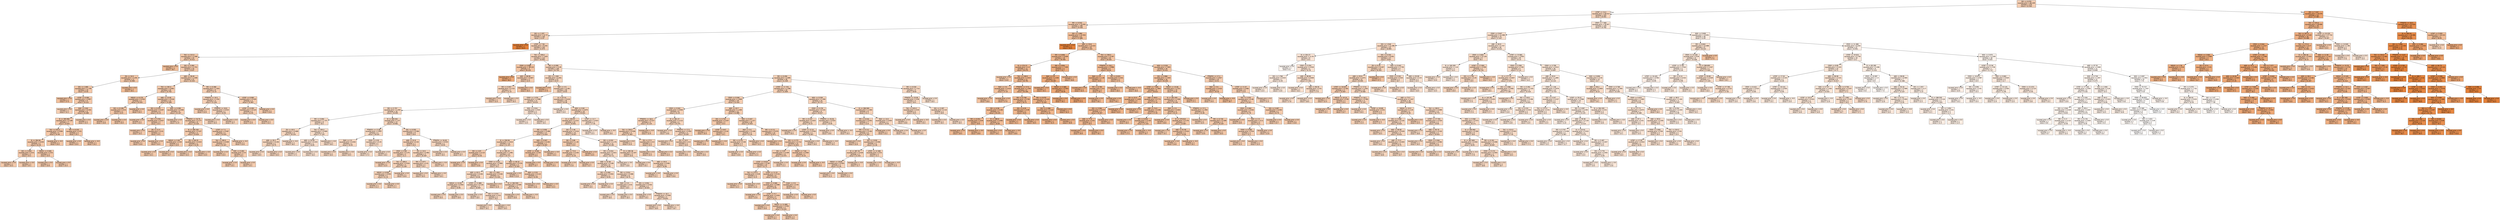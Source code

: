 digraph Tree {
node [shape=box, style="filled", color="black", fontname="helvetica"] ;
edge [fontname="helvetica"] ;
0 [label="RM <= 6.978\nsquared_error = 84.249\nsamples = 379\nvalue = 22.564", fillcolor="#f5ceb2"] ;
1 [label="LSTAT <= 14.4\nsquared_error = 39.514\nsamples = 325\nvalue = 20.001", fillcolor="#f6d5bd"] ;
0 -> 1 [labeldistance=2.5, labelangle=45, headlabel="True"] ;
2 [label="RM <= 6.543\nsquared_error = 23.091\nsamples = 196\nvalue = 23.436", fillcolor="#f4cbae"] ;
1 -> 2 ;
3 [label="DIS <= 1.207\nsquared_error = 13.73\nsamples = 145\nvalue = 21.87", fillcolor="#f5d0b5"] ;
2 -> 3 ;
4 [label="squared_error = 0.0\nsamples = 1\nvalue = 50.0", fillcolor="#e58139"] ;
3 -> 4 ;
5 [label="LSTAT <= 7.81\nsquared_error = 8.292\nsamples = 144\nvalue = 21.675", fillcolor="#f5d0b6"] ;
3 -> 5 ;
6 [label="TAX <= 222.5\nsquared_error = 3.288\nsamples = 34\nvalue = 24.012", fillcolor="#f4caab"] ;
5 -> 6 ;
7 [label="squared_error = 0.0\nsamples = 1\nvalue = 28.7", fillcolor="#f1bd97"] ;
6 -> 7 ;
8 [label="DIS <= 4.464\nsquared_error = 2.701\nsamples = 33\nvalue = 23.87", fillcolor="#f4caac"] ;
6 -> 8 ;
9 [label="ZN <= 34.0\nsquared_error = 3.291\nsamples = 11\nvalue = 24.964", fillcolor="#f3c7a7"] ;
8 -> 9 ;
10 [label="DIS <= 1.685\nsquared_error = 1.739\nsamples = 10\nvalue = 24.55", fillcolor="#f4c8a9"] ;
9 -> 10 ;
11 [label="squared_error = 0.0\nsamples = 1\nvalue = 27.5", fillcolor="#f2c09c"] ;
10 -> 11 ;
12 [label="LSTAT <= 6.095\nsquared_error = 0.857\nsamples = 9\nvalue = 24.222", fillcolor="#f4c9aa"] ;
10 -> 12 ;
13 [label="squared_error = 0.0\nsamples = 1\nvalue = 22.1", fillcolor="#f5cfb4"] ;
12 -> 13 ;
14 [label="NOX <= 0.82\nsquared_error = 0.331\nsamples = 8\nvalue = 24.488", fillcolor="#f4c8a9"] ;
12 -> 14 ;
15 [label="B <= 395.965\nsquared_error = 0.148\nsamples = 7\nvalue = 24.657", fillcolor="#f4c8a9"] ;
14 -> 15 ;
16 [label="TAX <= 534.5\nsquared_error = 0.094\nsamples = 5\nvalue = 24.48", fillcolor="#f4c8a9"] ;
15 -> 16 ;
17 [label="B <= 394.94\nsquared_error = 0.033\nsamples = 4\nvalue = 24.35", fillcolor="#f4c9aa"] ;
16 -> 17 ;
18 [label="DIS <= 3.004\nsquared_error = 0.01\nsamples = 2\nvalue = 24.2", fillcolor="#f4c9ab"] ;
17 -> 18 ;
19 [label="squared_error = 0.0\nsamples = 1\nvalue = 24.3", fillcolor="#f4c9aa"] ;
18 -> 19 ;
20 [label="squared_error = -0.0\nsamples = 1\nvalue = 24.1", fillcolor="#f4caab"] ;
18 -> 20 ;
21 [label="INDUS <= 5.505\nsquared_error = 0.01\nsamples = 2\nvalue = 24.5", fillcolor="#f4c8a9"] ;
17 -> 21 ;
22 [label="squared_error = 0.0\nsamples = 1\nvalue = 24.6", fillcolor="#f4c8a9"] ;
21 -> 22 ;
23 [label="squared_error = 0.0\nsamples = 1\nvalue = 24.4", fillcolor="#f4c9aa"] ;
21 -> 23 ;
24 [label="squared_error = -0.0\nsamples = 1\nvalue = 25.0", fillcolor="#f3c7a7"] ;
16 -> 24 ;
25 [label="RM <= 6.225\nsquared_error = 0.01\nsamples = 2\nvalue = 25.1", fillcolor="#f3c7a7"] ;
15 -> 25 ;
26 [label="squared_error = 0.0\nsamples = 1\nvalue = 25.0", fillcolor="#f3c7a7"] ;
25 -> 26 ;
27 [label="squared_error = -0.0\nsamples = 1\nvalue = 25.2", fillcolor="#f3c6a6"] ;
25 -> 27 ;
28 [label="squared_error = 0.0\nsamples = 1\nvalue = 23.3", fillcolor="#f4ccae"] ;
14 -> 28 ;
29 [label="squared_error = 0.0\nsamples = 1\nvalue = 29.1", fillcolor="#f1bc95"] ;
9 -> 29 ;
30 [label="AGE <= 38.45\nsquared_error = 1.508\nsamples = 22\nvalue = 23.323", fillcolor="#f4ccae"] ;
8 -> 30 ;
31 [label="TAX <= 282.5\nsquared_error = 0.801\nsamples = 16\nvalue = 23.762", fillcolor="#f4caac"] ;
30 -> 31 ;
32 [label="INDUS <= 6.275\nsquared_error = 0.042\nsamples = 3\nvalue = 25.033", fillcolor="#f3c7a7"] ;
31 -> 32 ;
33 [label="DIS <= 6.108\nsquared_error = 0.01\nsamples = 2\nvalue = 24.9", fillcolor="#f4c7a7"] ;
32 -> 33 ;
34 [label="squared_error = 0.0\nsamples = 1\nvalue = 24.8", fillcolor="#f4c8a8"] ;
33 -> 34 ;
35 [label="squared_error = 0.0\nsamples = 1\nvalue = 25.0", fillcolor="#f3c7a7"] ;
33 -> 35 ;
36 [label="squared_error = 0.0\nsamples = 1\nvalue = 25.3", fillcolor="#f3c6a6"] ;
32 -> 36 ;
37 [label="AGE <= 15.95\nsquared_error = 0.518\nsamples = 13\nvalue = 23.469", fillcolor="#f4cbae"] ;
31 -> 37 ;
38 [label="RM <= 6.331\nsquared_error = 0.207\nsamples = 4\nvalue = 24.15", fillcolor="#f4c9ab"] ;
37 -> 38 ;
39 [label="squared_error = 0.0\nsamples = 1\nvalue = 23.4", fillcolor="#f4cbae"] ;
38 -> 39 ;
40 [label="DIS <= 5.352\nsquared_error = 0.027\nsamples = 3\nvalue = 24.4", fillcolor="#f4c9aa"] ;
38 -> 40 ;
41 [label="squared_error = 0.0\nsamples = 1\nvalue = 24.2", fillcolor="#f4c9ab"] ;
40 -> 41 ;
42 [label="ZN <= 11.0\nsquared_error = 0.01\nsamples = 2\nvalue = 24.5", fillcolor="#f4c8a9"] ;
40 -> 42 ;
43 [label="squared_error = 0.0\nsamples = 1\nvalue = 24.6", fillcolor="#f4c8a9"] ;
42 -> 43 ;
44 [label="squared_error = 0.0\nsamples = 1\nvalue = 24.4", fillcolor="#f4c9aa"] ;
42 -> 44 ;
45 [label="NOX <= 0.395\nsquared_error = 0.358\nsamples = 9\nvalue = 23.167", fillcolor="#f5ccaf"] ;
37 -> 45 ;
46 [label="squared_error = 0.0\nsamples = 1\nvalue = 21.9", fillcolor="#f5d0b5"] ;
45 -> 46 ;
47 [label="PTRATIO <= 16.75\nsquared_error = 0.177\nsamples = 8\nvalue = 23.325", fillcolor="#f4ccae"] ;
45 -> 47 ;
48 [label="B <= 395.335\nsquared_error = 0.107\nsamples = 4\nvalue = 23.625", fillcolor="#f4cbad"] ;
47 -> 48 ;
49 [label="INDUS <= 3.48\nsquared_error = 0.04\nsamples = 2\nvalue = 23.9", fillcolor="#f4caac"] ;
48 -> 49 ;
50 [label="squared_error = 0.0\nsamples = 1\nvalue = 24.1", fillcolor="#f4caab"] ;
49 -> 50 ;
51 [label="squared_error = 0.0\nsamples = 1\nvalue = 23.7", fillcolor="#f4cbad"] ;
49 -> 51 ;
52 [label="ZN <= 66.25\nsquared_error = 0.023\nsamples = 2\nvalue = 23.35", fillcolor="#f4ccae"] ;
48 -> 52 ;
53 [label="squared_error = 0.0\nsamples = 1\nvalue = 23.2", fillcolor="#f4ccaf"] ;
52 -> 53 ;
54 [label="squared_error = -0.0\nsamples = 1\nvalue = 23.5", fillcolor="#f4cbae"] ;
52 -> 54 ;
55 [label="LSTAT <= 7.1\nsquared_error = 0.067\nsamples = 4\nvalue = 23.025", fillcolor="#f5cdb0"] ;
47 -> 55 ;
56 [label="TAX <= 295.5\nsquared_error = 0.009\nsamples = 3\nvalue = 23.167", fillcolor="#f5ccaf"] ;
55 -> 56 ;
57 [label="squared_error = 0.0\nsamples = 1\nvalue = 23.3", fillcolor="#f4ccae"] ;
56 -> 57 ;
58 [label="NOX <= 0.483\nsquared_error = 0.0\nsamples = 2\nvalue = 23.1", fillcolor="#f5ccaf"] ;
56 -> 58 ;
59 [label="squared_error = 0.0\nsamples = 1\nvalue = 23.1", fillcolor="#f5ccaf"] ;
58 -> 59 ;
60 [label="squared_error = 0.0\nsamples = 1\nvalue = 23.1", fillcolor="#f5ccaf"] ;
58 -> 60 ;
61 [label="squared_error = -0.0\nsamples = 1\nvalue = 22.6", fillcolor="#f5ceb2"] ;
55 -> 61 ;
62 [label="RM <= 6.368\nsquared_error = 1.503\nsamples = 6\nvalue = 22.15", fillcolor="#f5cfb4"] ;
30 -> 62 ;
63 [label="PTRATIO <= 19.3\nsquared_error = 1.242\nsamples = 3\nvalue = 21.333", fillcolor="#f6d1b7"] ;
62 -> 63 ;
64 [label="squared_error = 0.0\nsamples = 1\nvalue = 22.9", fillcolor="#f5cdb0"] ;
63 -> 64 ;
65 [label="PTRATIO <= 19.9\nsquared_error = 0.023\nsamples = 2\nvalue = 20.55", fillcolor="#f6d3bb"] ;
63 -> 65 ;
66 [label="squared_error = 0.0\nsamples = 1\nvalue = 20.4", fillcolor="#f6d4bb"] ;
65 -> 66 ;
67 [label="squared_error = 0.0\nsamples = 1\nvalue = 20.7", fillcolor="#f6d3ba"] ;
65 -> 67 ;
68 [label="LSTAT <= 6.965\nsquared_error = 0.429\nsamples = 3\nvalue = 22.967", fillcolor="#f5cdb0"] ;
62 -> 68 ;
69 [label="LSTAT <= 6.355\nsquared_error = 0.123\nsamples = 2\nvalue = 22.55", fillcolor="#f5ceb2"] ;
68 -> 69 ;
70 [label="squared_error = 0.0\nsamples = 1\nvalue = 22.9", fillcolor="#f5cdb0"] ;
69 -> 70 ;
71 [label="squared_error = 0.0\nsamples = 1\nvalue = 22.2", fillcolor="#f5cfb3"] ;
69 -> 71 ;
72 [label="squared_error = 0.0\nsamples = 1\nvalue = 23.8", fillcolor="#f4caac"] ;
68 -> 72 ;
73 [label="TAX <= 208.0\nsquared_error = 7.629\nsamples = 110\nvalue = 20.953", fillcolor="#f6d2b9"] ;
5 -> 73 ;
74 [label="CRIM <= 0.069\nsquared_error = 38.122\nsamples = 4\nvalue = 26.225", fillcolor="#f3c4a2"] ;
73 -> 74 ;
75 [label="squared_error = 0.0\nsamples = 1\nvalue = 36.2", fillcolor="#eda876"] ;
74 -> 75 ;
76 [label="AGE <= 86.95\nsquared_error = 6.607\nsamples = 3\nvalue = 22.9", fillcolor="#f5cdb0"] ;
74 -> 76 ;
77 [label="RM <= 5.937\nsquared_error = 0.723\nsamples = 2\nvalue = 21.15", fillcolor="#f6d2b8"] ;
76 -> 77 ;
78 [label="squared_error = 0.0\nsamples = 1\nvalue = 22.0", fillcolor="#f5cfb4"] ;
77 -> 78 ;
79 [label="squared_error = 0.0\nsamples = 1\nvalue = 20.3", fillcolor="#f6d4bc"] ;
77 -> 79 ;
80 [label="squared_error = 0.0\nsamples = 1\nvalue = 26.4", fillcolor="#f3c3a1"] ;
76 -> 80 ;
81 [label="RM <= 6.099\nsquared_error = 5.39\nsamples = 106\nvalue = 20.754", fillcolor="#f6d3ba"] ;
73 -> 81 ;
82 [label="DIS <= 1.349\nsquared_error = 6.361\nsamples = 57\nvalue = 20.07", fillcolor="#f6d5bd"] ;
81 -> 82 ;
83 [label="squared_error = 0.0\nsamples = 1\nvalue = 27.9", fillcolor="#f2bf9a"] ;
82 -> 83 ;
84 [label="RAD <= 4.5\nsquared_error = 5.361\nsamples = 56\nvalue = 19.93", fillcolor="#f6d5bd"] ;
82 -> 84 ;
85 [label="CRIM <= 1.079\nsquared_error = 3.588\nsamples = 21\nvalue = 19.014", fillcolor="#f7d8c1"] ;
84 -> 85 ;
86 [label="RM <= 5.757\nsquared_error = 2.293\nsamples = 19\nvalue = 19.405", fillcolor="#f7d7c0"] ;
85 -> 86 ;
87 [label="RM <= 5.694\nsquared_error = 1.737\nsamples = 6\nvalue = 18.2", fillcolor="#f7dac5"] ;
86 -> 87 ;
88 [label="ZN <= 40.0\nsquared_error = 0.669\nsamples = 3\nvalue = 19.233", fillcolor="#f7d7c0"] ;
87 -> 88 ;
89 [label="AGE <= 35.2\nsquared_error = 0.202\nsamples = 2\nvalue = 19.75", fillcolor="#f6d6be"] ;
88 -> 89 ;
90 [label="squared_error = 0.0\nsamples = 1\nvalue = 19.3", fillcolor="#f7d7c0"] ;
89 -> 90 ;
91 [label="squared_error = 0.0\nsamples = 1\nvalue = 20.2", fillcolor="#f6d4bc"] ;
89 -> 91 ;
92 [label="squared_error = -0.0\nsamples = 1\nvalue = 18.2", fillcolor="#f7dac5"] ;
88 -> 92 ;
93 [label="TAX <= 305.5\nsquared_error = 0.669\nsamples = 3\nvalue = 17.167", fillcolor="#f8ddc9"] ;
87 -> 93 ;
94 [label="AGE <= 53.05\nsquared_error = 0.203\nsamples = 2\nvalue = 16.65", fillcolor="#f8decc"] ;
93 -> 94 ;
95 [label="squared_error = 0.0\nsamples = 1\nvalue = 17.1", fillcolor="#f8ddca"] ;
94 -> 95 ;
96 [label="squared_error = 0.0\nsamples = 1\nvalue = 16.2", fillcolor="#f9e0ce"] ;
94 -> 96 ;
97 [label="squared_error = -0.0\nsamples = 1\nvalue = 18.2", fillcolor="#f7dac5"] ;
93 -> 97 ;
98 [label="B <= 385.545\nsquared_error = 1.57\nsamples = 13\nvalue = 19.962", fillcolor="#f6d5bd"] ;
86 -> 98 ;
99 [label="PTRATIO <= 17.85\nsquared_error = 0.807\nsamples = 4\nvalue = 18.525", fillcolor="#f7d9c3"] ;
98 -> 99 ;
100 [label="RAD <= 2.5\nsquared_error = 0.002\nsamples = 2\nvalue = 19.35", fillcolor="#f7d7c0"] ;
99 -> 100 ;
101 [label="squared_error = 0.0\nsamples = 1\nvalue = 19.4", fillcolor="#f7d7c0"] ;
100 -> 101 ;
102 [label="squared_error = -0.0\nsamples = 1\nvalue = 19.3", fillcolor="#f7d7c0"] ;
100 -> 102 ;
103 [label="CRIM <= 0.35\nsquared_error = 0.25\nsamples = 2\nvalue = 17.7", fillcolor="#f8dbc7"] ;
99 -> 103 ;
104 [label="squared_error = 0.0\nsamples = 1\nvalue = 17.2", fillcolor="#f8ddc9"] ;
103 -> 104 ;
105 [label="squared_error = 0.0\nsamples = 1\nvalue = 18.2", fillcolor="#f7dac5"] ;
103 -> 105 ;
106 [label="DIS <= 6.555\nsquared_error = 0.584\nsamples = 9\nvalue = 20.6", fillcolor="#f6d3ba"] ;
98 -> 106 ;
107 [label="AGE <= 51.8\nsquared_error = 0.34\nsamples = 7\nvalue = 20.9", fillcolor="#f6d2b9"] ;
106 -> 107 ;
108 [label="CRIM <= 0.09\nsquared_error = 0.175\nsamples = 4\nvalue = 21.3", fillcolor="#f6d1b7"] ;
107 -> 108 ;
109 [label="squared_error = 0.0\nsamples = 1\nvalue = 22.0", fillcolor="#f5cfb4"] ;
108 -> 109 ;
110 [label="TAX <= 289.0\nsquared_error = 0.016\nsamples = 3\nvalue = 21.067", fillcolor="#f6d2b8"] ;
108 -> 110 ;
111 [label="INDUS <= 6.935\nsquared_error = 0.003\nsamples = 2\nvalue = 21.15", fillcolor="#f6d2b8"] ;
110 -> 111 ;
112 [label="squared_error = 0.0\nsamples = 1\nvalue = 21.2", fillcolor="#f6d2b8"] ;
111 -> 112 ;
113 [label="squared_error = 0.0\nsamples = 1\nvalue = 21.1", fillcolor="#f6d2b8"] ;
111 -> 113 ;
114 [label="squared_error = 0.0\nsamples = 1\nvalue = 20.9", fillcolor="#f6d2b9"] ;
110 -> 114 ;
115 [label="ZN <= 10.0\nsquared_error = 0.062\nsamples = 3\nvalue = 20.367", fillcolor="#f6d4bb"] ;
107 -> 115 ;
116 [label="RM <= 5.977\nsquared_error = 0.01\nsamples = 2\nvalue = 20.2", fillcolor="#f6d4bc"] ;
115 -> 116 ;
117 [label="squared_error = 0.0\nsamples = 1\nvalue = 20.3", fillcolor="#f6d4bc"] ;
116 -> 117 ;
118 [label="squared_error = -0.0\nsamples = 1\nvalue = 20.1", fillcolor="#f6d5bd"] ;
116 -> 118 ;
119 [label="squared_error = -0.0\nsamples = 1\nvalue = 20.7", fillcolor="#f6d3ba"] ;
115 -> 119 ;
120 [label="PTRATIO <= 16.45\nsquared_error = 0.023\nsamples = 2\nvalue = 19.55", fillcolor="#f7d6bf"] ;
106 -> 120 ;
121 [label="squared_error = 0.0\nsamples = 1\nvalue = 19.4", fillcolor="#f7d7c0"] ;
120 -> 121 ;
122 [label="squared_error = 0.0\nsamples = 1\nvalue = 19.7", fillcolor="#f7d6be"] ;
120 -> 122 ;
123 [label="NOX <= 0.541\nsquared_error = 0.64\nsamples = 2\nvalue = 15.3", fillcolor="#f9e2d2"] ;
85 -> 123 ;
124 [label="squared_error = 0.0\nsamples = 1\nvalue = 14.5", fillcolor="#fae4d5"] ;
123 -> 124 ;
125 [label="squared_error = 0.0\nsamples = 1\nvalue = 16.1", fillcolor="#f9e0ce"] ;
123 -> 125 ;
126 [label="B <= 67.01\nsquared_error = 5.619\nsamples = 35\nvalue = 20.48", fillcolor="#f6d4bb"] ;
84 -> 126 ;
127 [label="squared_error = 0.0\nsamples = 1\nvalue = 15.0", fillcolor="#f9e3d3"] ;
126 -> 127 ;
128 [label="NOX <= 0.82\nsquared_error = 4.875\nsamples = 34\nvalue = 20.641", fillcolor="#f6d3ba"] ;
126 -> 128 ;
129 [label="B <= 393.97\nsquared_error = 4.214\nsamples = 32\nvalue = 20.841", fillcolor="#f6d3b9"] ;
128 -> 129 ;
130 [label="RM <= 5.936\nsquared_error = 3.496\nsamples = 17\nvalue = 21.629", fillcolor="#f5d0b6"] ;
129 -> 130 ;
131 [label="B <= 259.58\nsquared_error = 2.614\nsamples = 14\nvalue = 21.107", fillcolor="#f6d2b8"] ;
130 -> 131 ;
132 [label="RM <= 4.87\nsquared_error = 0.122\nsamples = 2\nvalue = 23.45", fillcolor="#f4cbae"] ;
131 -> 132 ;
133 [label="squared_error = 0.0\nsamples = 1\nvalue = 23.1", fillcolor="#f5ccaf"] ;
132 -> 133 ;
134 [label="squared_error = 0.0\nsamples = 1\nvalue = 23.8", fillcolor="#f4caac"] ;
132 -> 134 ;
135 [label="B <= 392.15\nsquared_error = 1.961\nsamples = 12\nvalue = 20.717", fillcolor="#f6d3ba"] ;
131 -> 135 ;
136 [label="CRIM <= 3.421\nsquared_error = 0.969\nsamples = 9\nvalue = 20.1", fillcolor="#f6d5bd"] ;
135 -> 136 ;
137 [label="AGE <= 63.3\nsquared_error = 0.302\nsamples = 5\nvalue = 19.36", fillcolor="#f7d7c0"] ;
136 -> 137 ;
138 [label="INDUS <= 12.03\nsquared_error = 0.002\nsamples = 2\nvalue = 19.95", fillcolor="#f6d5bd"] ;
137 -> 138 ;
139 [label="squared_error = 0.0\nsamples = 1\nvalue = 20.0", fillcolor="#f6d5bd"] ;
138 -> 139 ;
140 [label="squared_error = 0.0\nsamples = 1\nvalue = 19.9", fillcolor="#f6d5bd"] ;
138 -> 140 ;
141 [label="LSTAT <= 11.885\nsquared_error = 0.116\nsamples = 3\nvalue = 18.967", fillcolor="#f7d8c2"] ;
137 -> 141 ;
142 [label="squared_error = 0.0\nsamples = 1\nvalue = 18.5", fillcolor="#f7d9c4"] ;
141 -> 142 ;
143 [label="DIS <= 2.574\nsquared_error = 0.01\nsamples = 2\nvalue = 19.2", fillcolor="#f7d7c1"] ;
141 -> 143 ;
144 [label="squared_error = 0.0\nsamples = 1\nvalue = 19.1", fillcolor="#f7d8c1"] ;
143 -> 144 ;
145 [label="squared_error = -0.0\nsamples = 1\nvalue = 19.3", fillcolor="#f7d7c0"] ;
143 -> 145 ;
146 [label="DIS <= 1.852\nsquared_error = 0.262\nsamples = 4\nvalue = 21.025", fillcolor="#f6d2b8"] ;
136 -> 146 ;
147 [label="squared_error = 0.0\nsamples = 1\nvalue = 21.9", fillcolor="#f5d0b5"] ;
146 -> 147 ;
148 [label="B <= 384.505\nsquared_error = 0.009\nsamples = 3\nvalue = 20.733", fillcolor="#f6d3ba"] ;
146 -> 148 ;
149 [label="squared_error = 0.0\nsamples = 2\nvalue = 20.8", fillcolor="#f6d3b9"] ;
148 -> 149 ;
150 [label="squared_error = -0.0\nsamples = 1\nvalue = 20.6", fillcolor="#f6d3ba"] ;
148 -> 150 ;
151 [label="AGE <= 48.15\nsquared_error = 0.376\nsamples = 3\nvalue = 22.567", fillcolor="#f5ceb2"] ;
135 -> 151 ;
152 [label="squared_error = 0.0\nsamples = 1\nvalue = 21.8", fillcolor="#f5d0b5"] ;
151 -> 152 ;
153 [label="NOX <= 0.53\nsquared_error = 0.122\nsamples = 2\nvalue = 22.95", fillcolor="#f5cdb0"] ;
151 -> 153 ;
154 [label="squared_error = 0.0\nsamples = 1\nvalue = 22.6", fillcolor="#f5ceb2"] ;
153 -> 154 ;
155 [label="squared_error = -0.0\nsamples = 1\nvalue = 23.3", fillcolor="#f4ccae"] ;
153 -> 155 ;
156 [label="NOX <= 0.507\nsquared_error = 0.402\nsamples = 3\nvalue = 24.067", fillcolor="#f4caab"] ;
130 -> 156 ;
157 [label="LSTAT <= 10.89\nsquared_error = 0.04\nsamples = 2\nvalue = 24.5", fillcolor="#f4c8a9"] ;
156 -> 157 ;
158 [label="squared_error = 0.0\nsamples = 1\nvalue = 24.7", fillcolor="#f4c8a8"] ;
157 -> 158 ;
159 [label="squared_error = 0.0\nsamples = 1\nvalue = 24.3", fillcolor="#f4c9aa"] ;
157 -> 159 ;
160 [label="squared_error = -0.0\nsamples = 1\nvalue = 23.2", fillcolor="#f4ccaf"] ;
156 -> 160 ;
161 [label="DIS <= 2.46\nsquared_error = 3.524\nsamples = 15\nvalue = 19.947", fillcolor="#f6d5bd"] ;
129 -> 161 ;
162 [label="RM <= 5.89\nsquared_error = 1.26\nsamples = 3\nvalue = 23.0", fillcolor="#f5cdb0"] ;
161 -> 162 ;
163 [label="AGE <= 72.9\nsquared_error = 0.202\nsamples = 2\nvalue = 22.25", fillcolor="#f5cfb3"] ;
162 -> 163 ;
164 [label="squared_error = 0.0\nsamples = 1\nvalue = 21.8", fillcolor="#f5d0b5"] ;
163 -> 164 ;
165 [label="squared_error = 0.0\nsamples = 1\nvalue = 22.7", fillcolor="#f5cdb1"] ;
163 -> 165 ;
166 [label="squared_error = 0.0\nsamples = 1\nvalue = 24.5", fillcolor="#f4c8a9"] ;
162 -> 166 ;
167 [label="RM <= 6.032\nsquared_error = 1.176\nsamples = 12\nvalue = 19.183", fillcolor="#f7d7c1"] ;
161 -> 167 ;
168 [label="RM <= 6.024\nsquared_error = 0.621\nsamples = 9\nvalue = 18.711", fillcolor="#f7d9c3"] ;
167 -> 168 ;
169 [label="AGE <= 52.85\nsquared_error = 0.185\nsamples = 8\nvalue = 18.95", fillcolor="#f7d8c2"] ;
168 -> 169 ;
170 [label="DIS <= 6.082\nsquared_error = 0.002\nsamples = 2\nvalue = 19.55", fillcolor="#f7d6bf"] ;
169 -> 170 ;
171 [label="squared_error = 0.0\nsamples = 1\nvalue = 19.5", fillcolor="#f7d6bf"] ;
170 -> 171 ;
172 [label="squared_error = 0.0\nsamples = 1\nvalue = 19.6", fillcolor="#f7d6bf"] ;
170 -> 172 ;
173 [label="RM <= 5.914\nsquared_error = 0.086\nsamples = 6\nvalue = 18.75", fillcolor="#f7d8c2"] ;
169 -> 173 ;
174 [label="RAD <= 5.5\nsquared_error = 0.01\nsamples = 2\nvalue = 18.4", fillcolor="#f7d9c4"] ;
173 -> 174 ;
175 [label="squared_error = 0.0\nsamples = 1\nvalue = 18.5", fillcolor="#f7d9c4"] ;
174 -> 175 ;
176 [label="squared_error = 0.0\nsamples = 1\nvalue = 18.3", fillcolor="#f7dac4"] ;
174 -> 176 ;
177 [label="DIS <= 3.054\nsquared_error = 0.032\nsamples = 4\nvalue = 18.925", fillcolor="#f7d8c2"] ;
173 -> 177 ;
178 [label="squared_error = 0.0\nsamples = 1\nvalue = 19.2", fillcolor="#f7d7c1"] ;
177 -> 178 ;
179 [label="PTRATIO <= 19.7\nsquared_error = 0.009\nsamples = 3\nvalue = 18.833", fillcolor="#f7d8c2"] ;
177 -> 179 ;
180 [label="squared_error = 0.0\nsamples = 2\nvalue = 18.9", fillcolor="#f7d8c2"] ;
179 -> 180 ;
181 [label="squared_error = -0.0\nsamples = 1\nvalue = 18.7", fillcolor="#f7d9c3"] ;
179 -> 181 ;
182 [label="squared_error = -0.0\nsamples = 1\nvalue = 16.8", fillcolor="#f8decb"] ;
168 -> 182 ;
183 [label="B <= 395.38\nsquared_error = 0.167\nsamples = 3\nvalue = 20.6", fillcolor="#f6d3ba"] ;
167 -> 183 ;
184 [label="squared_error = 0.0\nsamples = 1\nvalue = 20.1", fillcolor="#f6d5bd"] ;
183 -> 184 ;
185 [label="AGE <= 35.9\nsquared_error = 0.062\nsamples = 2\nvalue = 20.85", fillcolor="#f6d3b9"] ;
183 -> 185 ;
186 [label="squared_error = 0.0\nsamples = 1\nvalue = 21.1", fillcolor="#f6d2b8"] ;
185 -> 186 ;
187 [label="squared_error = 0.0\nsamples = 1\nvalue = 20.6", fillcolor="#f6d3ba"] ;
185 -> 187 ;
188 [label="LSTAT <= 12.7\nsquared_error = 4.623\nsamples = 2\nvalue = 17.45", fillcolor="#f8dcc8"] ;
128 -> 188 ;
189 [label="squared_error = 0.0\nsamples = 1\nvalue = 15.3", fillcolor="#f9e2d2"] ;
188 -> 189 ;
190 [label="squared_error = -0.0\nsamples = 1\nvalue = 19.6", fillcolor="#f7d6bf"] ;
188 -> 190 ;
191 [label="RM <= 6.456\nsquared_error = 3.085\nsamples = 49\nvalue = 21.549", fillcolor="#f5d1b6"] ;
81 -> 191 ;
192 [label="LSTAT <= 11.725\nsquared_error = 2.298\nsamples = 44\nvalue = 21.859", fillcolor="#f5d0b5"] ;
191 -> 192 ;
193 [label="CRIM <= 0.046\nsquared_error = 1.846\nsamples = 29\nvalue = 22.434", fillcolor="#f5ceb2"] ;
192 -> 193 ;
194 [label="CRIM <= 0.042\nsquared_error = 0.935\nsamples = 8\nvalue = 21.25", fillcolor="#f6d2b8"] ;
193 -> 194 ;
195 [label="PTRATIO <= 18.0\nsquared_error = 0.227\nsamples = 4\nvalue = 22.125", fillcolor="#f5cfb4"] ;
194 -> 195 ;
196 [label="TAX <= 256.0\nsquared_error = 0.036\nsamples = 3\nvalue = 21.867", fillcolor="#f5d0b5"] ;
195 -> 196 ;
197 [label="squared_error = 0.0\nsamples = 1\nvalue = 21.6", fillcolor="#f5d1b6"] ;
196 -> 197 ;
198 [label="ZN <= 27.5\nsquared_error = 0.0\nsamples = 2\nvalue = 22.0", fillcolor="#f5cfb4"] ;
196 -> 198 ;
199 [label="squared_error = 0.0\nsamples = 1\nvalue = 22.0", fillcolor="#f5cfb4"] ;
198 -> 199 ;
200 [label="squared_error = 0.0\nsamples = 1\nvalue = 22.0", fillcolor="#f5cfb4"] ;
198 -> 200 ;
201 [label="squared_error = -0.0\nsamples = 1\nvalue = 22.9", fillcolor="#f5cdb0"] ;
195 -> 201 ;
202 [label="B <= 381.27\nsquared_error = 0.112\nsamples = 4\nvalue = 20.375", fillcolor="#f6d4bb"] ;
194 -> 202 ;
203 [label="squared_error = 0.0\nsamples = 1\nvalue = 19.8", fillcolor="#f6d6be"] ;
202 -> 203 ;
204 [label="PTRATIO <= 17.5\nsquared_error = 0.002\nsamples = 3\nvalue = 20.567", fillcolor="#f6d3bb"] ;
202 -> 204 ;
205 [label="squared_error = 0.0\nsamples = 1\nvalue = 20.5", fillcolor="#f6d4bb"] ;
204 -> 205 ;
206 [label="ZN <= 14.0\nsquared_error = 0.0\nsamples = 2\nvalue = 20.6", fillcolor="#f6d3ba"] ;
204 -> 206 ;
207 [label="squared_error = 0.0\nsamples = 1\nvalue = 20.6", fillcolor="#f6d3ba"] ;
206 -> 207 ;
208 [label="squared_error = 0.0\nsamples = 1\nvalue = 20.6", fillcolor="#f6d3ba"] ;
206 -> 208 ;
209 [label="AGE <= 43.7\nsquared_error = 1.455\nsamples = 21\nvalue = 22.886", fillcolor="#f5cdb0"] ;
193 -> 209 ;
210 [label="DIS <= 4.724\nsquared_error = 0.207\nsamples = 3\nvalue = 24.4", fillcolor="#f4c9aa"] ;
209 -> 210 ;
211 [label="squared_error = 0.0\nsamples = 1\nvalue = 25.0", fillcolor="#f3c7a7"] ;
210 -> 211 ;
212 [label="LSTAT <= 8.87\nsquared_error = 0.04\nsamples = 2\nvalue = 24.1", fillcolor="#f4caab"] ;
210 -> 212 ;
213 [label="squared_error = 0.0\nsamples = 1\nvalue = 23.9", fillcolor="#f4caac"] ;
212 -> 213 ;
214 [label="squared_error = -0.0\nsamples = 1\nvalue = 24.3", fillcolor="#f4c9aa"] ;
212 -> 214 ;
215 [label="NOX <= 0.447\nsquared_error = 1.217\nsamples = 18\nvalue = 22.633", fillcolor="#f5ceb1"] ;
209 -> 215 ;
216 [label="RAD <= 5.5\nsquared_error = 0.248\nsamples = 4\nvalue = 21.45", fillcolor="#f5d1b7"] ;
215 -> 216 ;
217 [label="RM <= 6.151\nsquared_error = 0.08\nsamples = 3\nvalue = 21.2", fillcolor="#f6d2b8"] ;
216 -> 217 ;
218 [label="squared_error = 0.0\nsamples = 1\nvalue = 20.8", fillcolor="#f6d3b9"] ;
217 -> 218 ;
219 [label="squared_error = 0.0\nsamples = 2\nvalue = 21.4", fillcolor="#f6d1b7"] ;
217 -> 219 ;
220 [label="squared_error = 0.0\nsamples = 1\nvalue = 22.2", fillcolor="#f5cfb3"] ;
216 -> 220 ;
221 [label="RM <= 6.111\nsquared_error = 0.979\nsamples = 14\nvalue = 22.971", fillcolor="#f5cdb0"] ;
215 -> 221 ;
222 [label="squared_error = 0.0\nsamples = 1\nvalue = 25.0", fillcolor="#f3c7a7"] ;
221 -> 222 ;
223 [label="DIS <= 4.173\nsquared_error = 0.714\nsamples = 13\nvalue = 22.815", fillcolor="#f5cdb1"] ;
221 -> 223 ;
224 [label="DIS <= 3.87\nsquared_error = 0.449\nsamples = 11\nvalue = 22.573", fillcolor="#f5ceb2"] ;
223 -> 224 ;
225 [label="LSTAT <= 8.625\nsquared_error = 0.287\nsamples = 10\nvalue = 22.71", fillcolor="#f5cdb1"] ;
224 -> 225 ;
226 [label="TAX <= 275.5\nsquared_error = 0.09\nsamples = 2\nvalue = 21.9", fillcolor="#f5d0b5"] ;
225 -> 226 ;
227 [label="squared_error = 0.0\nsamples = 1\nvalue = 22.2", fillcolor="#f5cfb3"] ;
226 -> 227 ;
228 [label="squared_error = 0.0\nsamples = 1\nvalue = 21.6", fillcolor="#f5d1b6"] ;
226 -> 228 ;
229 [label="LSTAT <= 11.22\nsquared_error = 0.131\nsamples = 8\nvalue = 22.912", fillcolor="#f5cdb0"] ;
225 -> 229 ;
230 [label="CRIM <= 0.069\nsquared_error = 0.086\nsamples = 6\nvalue = 23.05", fillcolor="#f5ccb0"] ;
229 -> 230 ;
231 [label="squared_error = 0.0\nsamples = 1\nvalue = 22.6", fillcolor="#f5ceb2"] ;
230 -> 231 ;
232 [label="LSTAT <= 9.7\nsquared_error = 0.054\nsamples = 5\nvalue = 23.14", fillcolor="#f5ccaf"] ;
230 -> 232 ;
233 [label="squared_error = 0.0\nsamples = 1\nvalue = 23.6", fillcolor="#f4cbad"] ;
232 -> 233 ;
234 [label="INDUS <= 11.895\nsquared_error = 0.002\nsamples = 4\nvalue = 23.025", fillcolor="#f5cdb0"] ;
232 -> 234 ;
235 [label="squared_error = 0.0\nsamples = 1\nvalue = 23.1", fillcolor="#f5ccaf"] ;
234 -> 235 ;
236 [label="squared_error = 0.0\nsamples = 3\nvalue = 23.0", fillcolor="#f5cdb0"] ;
234 -> 236 ;
237 [label="CHAS <= 0.5\nsquared_error = 0.04\nsamples = 2\nvalue = 22.5", fillcolor="#f5ceb2"] ;
229 -> 237 ;
238 [label="squared_error = 0.0\nsamples = 1\nvalue = 22.3", fillcolor="#f5cfb3"] ;
237 -> 238 ;
239 [label="squared_error = 0.0\nsamples = 1\nvalue = 22.7", fillcolor="#f5cdb1"] ;
237 -> 239 ;
240 [label="squared_error = 0.0\nsamples = 1\nvalue = 21.2", fillcolor="#f6d2b8"] ;
224 -> 240 ;
241 [label="INDUS <= 7.54\nsquared_error = 0.063\nsamples = 2\nvalue = 24.15", fillcolor="#f4c9ab"] ;
223 -> 241 ;
242 [label="squared_error = 0.0\nsamples = 1\nvalue = 23.9", fillcolor="#f4caac"] ;
241 -> 242 ;
243 [label="squared_error = -0.0\nsamples = 1\nvalue = 24.4", fillcolor="#f4c9aa"] ;
241 -> 243 ;
244 [label="NOX <= 0.538\nsquared_error = 1.294\nsamples = 15\nvalue = 20.747", fillcolor="#f6d3ba"] ;
192 -> 244 ;
245 [label="CRIM <= 0.176\nsquared_error = 0.131\nsamples = 6\nvalue = 19.917", fillcolor="#f6d5bd"] ;
244 -> 245 ;
246 [label="RM <= 6.147\nsquared_error = 0.023\nsamples = 4\nvalue = 20.15", fillcolor="#f6d5bc"] ;
245 -> 246 ;
247 [label="squared_error = 0.0\nsamples = 1\nvalue = 20.4", fillcolor="#f6d4bb"] ;
246 -> 247 ;
248 [label="LSTAT <= 12.15\nsquared_error = 0.002\nsamples = 3\nvalue = 20.067", fillcolor="#f6d5bd"] ;
246 -> 248 ;
249 [label="squared_error = 0.0\nsamples = 1\nvalue = 20.0", fillcolor="#f6d5bd"] ;
248 -> 249 ;
250 [label="squared_error = -0.0\nsamples = 2\nvalue = 20.1", fillcolor="#f6d5bd"] ;
248 -> 250 ;
251 [label="PTRATIO <= 20.55\nsquared_error = 0.023\nsamples = 2\nvalue = 19.45", fillcolor="#f7d7bf"] ;
245 -> 251 ;
252 [label="squared_error = 0.0\nsamples = 1\nvalue = 19.6", fillcolor="#f7d6bf"] ;
251 -> 252 ;
253 [label="squared_error = -0.0\nsamples = 1\nvalue = 19.3", fillcolor="#f7d7c0"] ;
251 -> 253 ;
254 [label="B <= 396.565\nsquared_error = 1.304\nsamples = 9\nvalue = 21.3", fillcolor="#f6d1b7"] ;
244 -> 254 ;
255 [label="RM <= 6.416\nsquared_error = 0.551\nsamples = 7\nvalue = 21.8", fillcolor="#f5d0b5"] ;
254 -> 255 ;
256 [label="RM <= 6.112\nsquared_error = 0.262\nsamples = 6\nvalue = 21.567", fillcolor="#f5d1b6"] ;
255 -> 256 ;
257 [label="squared_error = 0.0\nsamples = 1\nvalue = 22.6", fillcolor="#f5ceb2"] ;
256 -> 257 ;
258 [label="DIS <= 2.618\nsquared_error = 0.058\nsamples = 5\nvalue = 21.36", fillcolor="#f6d1b7"] ;
256 -> 258 ;
259 [label="B <= 387.33\nsquared_error = 0.016\nsamples = 3\nvalue = 21.533", fillcolor="#f5d1b6"] ;
258 -> 259 ;
260 [label="INDUS <= 18.84\nsquared_error = 0.003\nsamples = 2\nvalue = 21.45", fillcolor="#f5d1b7"] ;
259 -> 260 ;
261 [label="squared_error = 0.0\nsamples = 1\nvalue = 21.4", fillcolor="#f6d1b7"] ;
260 -> 261 ;
262 [label="squared_error = 0.0\nsamples = 1\nvalue = 21.5", fillcolor="#f5d1b6"] ;
260 -> 262 ;
263 [label="squared_error = -0.0\nsamples = 1\nvalue = 21.7", fillcolor="#f5d0b6"] ;
259 -> 263 ;
264 [label="LSTAT <= 12.385\nsquared_error = 0.01\nsamples = 2\nvalue = 21.1", fillcolor="#f6d2b8"] ;
258 -> 264 ;
265 [label="squared_error = 0.0\nsamples = 1\nvalue = 21.2", fillcolor="#f6d2b8"] ;
264 -> 265 ;
266 [label="squared_error = -0.0\nsamples = 1\nvalue = 21.0", fillcolor="#f6d2b9"] ;
264 -> 266 ;
267 [label="squared_error = 0.0\nsamples = 1\nvalue = 23.2", fillcolor="#f4ccaf"] ;
255 -> 267 ;
268 [label="RAD <= 14.0\nsquared_error = 0.003\nsamples = 2\nvalue = 19.55", fillcolor="#f7d6bf"] ;
254 -> 268 ;
269 [label="squared_error = 0.0\nsamples = 1\nvalue = 19.6", fillcolor="#f7d6bf"] ;
268 -> 269 ;
270 [label="squared_error = 0.0\nsamples = 1\nvalue = 19.5", fillcolor="#f7d6bf"] ;
268 -> 270 ;
271 [label="RM <= 6.526\nsquared_error = 1.714\nsamples = 5\nvalue = 18.82", fillcolor="#f7d8c2"] ;
191 -> 271 ;
272 [label="PTRATIO <= 20.95\nsquared_error = 0.46\nsamples = 4\nvalue = 19.4", fillcolor="#f7d7c0"] ;
271 -> 272 ;
273 [label="TAX <= 525.0\nsquared_error = 0.04\nsamples = 2\nvalue = 20.0", fillcolor="#f6d5bd"] ;
272 -> 273 ;
274 [label="squared_error = 0.0\nsamples = 1\nvalue = 19.8", fillcolor="#f6d6be"] ;
273 -> 274 ;
275 [label="squared_error = -0.0\nsamples = 1\nvalue = 20.2", fillcolor="#f6d4bc"] ;
273 -> 275 ;
276 [label="DIS <= 3.287\nsquared_error = 0.16\nsamples = 2\nvalue = 18.8", fillcolor="#f7d8c2"] ;
272 -> 276 ;
277 [label="squared_error = 0.0\nsamples = 1\nvalue = 19.2", fillcolor="#f7d7c1"] ;
276 -> 277 ;
278 [label="squared_error = 0.0\nsamples = 1\nvalue = 18.4", fillcolor="#f7d9c4"] ;
276 -> 278 ;
279 [label="squared_error = 0.0\nsamples = 1\nvalue = 16.5", fillcolor="#f8dfcc"] ;
271 -> 279 ;
280 [label="DIS <= 1.684\nsquared_error = 22.932\nsamples = 51\nvalue = 27.886", fillcolor="#f2bf9a"] ;
2 -> 280 ;
281 [label="squared_error = 0.0\nsamples = 1\nvalue = 50.0", fillcolor="#e58139"] ;
280 -> 281 ;
282 [label="AGE <= 33.8\nsquared_error = 13.415\nsamples = 50\nvalue = 27.444", fillcolor="#f2c09c"] ;
280 -> 282 ;
283 [label="RM <= 6.806\nsquared_error = 8.609\nsamples = 16\nvalue = 30.456", fillcolor="#f0b88f"] ;
282 -> 283 ;
284 [label="B <= 374.21\nsquared_error = 4.3\nsamples = 12\nvalue = 29.375", fillcolor="#f1bb94"] ;
283 -> 284 ;
285 [label="squared_error = 0.0\nsamples = 1\nvalue = 24.8", fillcolor="#f4c8a8"] ;
284 -> 285 ;
286 [label="TAX <= 248.5\nsquared_error = 2.615\nsamples = 11\nvalue = 29.791", fillcolor="#f1ba92"] ;
284 -> 286 ;
287 [label="RAD <= 3.5\nsquared_error = 0.423\nsamples = 2\nvalue = 27.25", fillcolor="#f2c19d"] ;
286 -> 287 ;
288 [label="squared_error = 0.0\nsamples = 1\nvalue = 26.6", fillcolor="#f3c3a0"] ;
287 -> 288 ;
289 [label="squared_error = 0.0\nsamples = 1\nvalue = 27.9", fillcolor="#f2bf9a"] ;
287 -> 289 ;
290 [label="PTRATIO <= 17.0\nsquared_error = 1.349\nsamples = 9\nvalue = 30.356", fillcolor="#f0b88f"] ;
286 -> 290 ;
291 [label="RM <= 6.708\nsquared_error = 0.709\nsamples = 6\nvalue = 29.75", fillcolor="#f1ba92"] ;
290 -> 291 ;
292 [label="RM <= 6.58\nsquared_error = 0.192\nsamples = 4\nvalue = 29.225", fillcolor="#f1bb94"] ;
291 -> 292 ;
293 [label="RM <= 6.551\nsquared_error = 0.04\nsamples = 2\nvalue = 29.6", fillcolor="#f1ba93"] ;
292 -> 293 ;
294 [label="squared_error = 0.0\nsamples = 1\nvalue = 29.4", fillcolor="#f1bb94"] ;
293 -> 294 ;
295 [label="squared_error = -0.0\nsamples = 1\nvalue = 29.8", fillcolor="#f1ba92"] ;
293 -> 295 ;
296 [label="B <= 386.8\nsquared_error = 0.062\nsamples = 2\nvalue = 28.85", fillcolor="#f1bc96"] ;
292 -> 296 ;
297 [label="squared_error = 0.0\nsamples = 1\nvalue = 29.1", fillcolor="#f1bc95"] ;
296 -> 297 ;
298 [label="squared_error = -0.0\nsamples = 1\nvalue = 28.6", fillcolor="#f1bd97"] ;
296 -> 298 ;
299 [label="DIS <= 6.35\nsquared_error = 0.09\nsamples = 2\nvalue = 30.8", fillcolor="#f0b78d"] ;
291 -> 299 ;
300 [label="squared_error = 0.0\nsamples = 1\nvalue = 31.1", fillcolor="#f0b68c"] ;
299 -> 300 ;
301 [label="squared_error = 0.0\nsamples = 1\nvalue = 30.5", fillcolor="#f0b88f"] ;
299 -> 301 ;
302 [label="RM <= 6.676\nsquared_error = 0.429\nsamples = 3\nvalue = 31.567", fillcolor="#f0b58a"] ;
290 -> 302 ;
303 [label="DIS <= 4.388\nsquared_error = 0.122\nsamples = 2\nvalue = 31.15", fillcolor="#f0b68c"] ;
302 -> 303 ;
304 [label="squared_error = 0.0\nsamples = 1\nvalue = 31.5", fillcolor="#f0b58a"] ;
303 -> 304 ;
305 [label="squared_error = 0.0\nsamples = 1\nvalue = 30.8", fillcolor="#f0b78d"] ;
303 -> 305 ;
306 [label="squared_error = 0.0\nsamples = 1\nvalue = 32.4", fillcolor="#efb286"] ;
302 -> 306 ;
307 [label="RM <= 6.954\nsquared_error = 7.505\nsamples = 4\nvalue = 33.7", fillcolor="#eeaf81"] ;
283 -> 307 ;
308 [label="RAD <= 4.5\nsquared_error = 2.536\nsamples = 3\nvalue = 35.067", fillcolor="#eeab7b"] ;
307 -> 308 ;
309 [label="squared_error = 0.0\nsamples = 1\nvalue = 33.1", fillcolor="#efb083"] ;
308 -> 309 ;
310 [label="INDUS <= 3.385\nsquared_error = 0.903\nsamples = 2\nvalue = 36.05", fillcolor="#eda876"] ;
308 -> 310 ;
311 [label="squared_error = 0.0\nsamples = 1\nvalue = 35.1", fillcolor="#eeab7b"] ;
310 -> 311 ;
312 [label="squared_error = 0.0\nsamples = 1\nvalue = 37.0", fillcolor="#eda572"] ;
310 -> 312 ;
313 [label="squared_error = 0.0\nsamples = 1\nvalue = 29.6", fillcolor="#f1ba93"] ;
307 -> 313 ;
314 [label="TAX <= 268.5\nsquared_error = 9.397\nsamples = 34\nvalue = 26.026", fillcolor="#f3c4a2"] ;
282 -> 314 ;
315 [label="PTRATIO <= 18.1\nsquared_error = 3.866\nsamples = 5\nvalue = 29.54", fillcolor="#f1ba93"] ;
314 -> 315 ;
316 [label="RAD <= 4.0\nsquared_error = 1.28\nsamples = 3\nvalue = 30.9", fillcolor="#f0b68d"] ;
315 -> 316 ;
317 [label="squared_error = 0.0\nsamples = 1\nvalue = 32.5", fillcolor="#efb286"] ;
316 -> 317 ;
318 [label="RM <= 6.785\nsquared_error = 0.0\nsamples = 2\nvalue = 30.1", fillcolor="#f0b991"] ;
316 -> 318 ;
319 [label="squared_error = 0.0\nsamples = 1\nvalue = 30.1", fillcolor="#f0b991"] ;
318 -> 319 ;
320 [label="squared_error = 0.0\nsamples = 1\nvalue = 30.1", fillcolor="#f0b991"] ;
318 -> 320 ;
321 [label="RM <= 6.623\nsquared_error = 0.81\nsamples = 2\nvalue = 27.5", fillcolor="#f2c09c"] ;
315 -> 321 ;
322 [label="squared_error = 0.0\nsamples = 1\nvalue = 28.4", fillcolor="#f1bd98"] ;
321 -> 322 ;
323 [label="squared_error = -0.0\nsamples = 1\nvalue = 26.6", fillcolor="#f3c3a0"] ;
321 -> 323 ;
324 [label="NOX <= 0.526\nsquared_error = 7.855\nsamples = 29\nvalue = 25.421", fillcolor="#f3c6a5"] ;
314 -> 324 ;
325 [label="DIS <= 3.968\nsquared_error = 7.043\nsamples = 19\nvalue = 26.426", fillcolor="#f3c3a1"] ;
324 -> 325 ;
326 [label="LSTAT <= 7.635\nsquared_error = 2.904\nsamples = 9\nvalue = 28.622", fillcolor="#f1bd97"] ;
325 -> 326 ;
327 [label="ZN <= 22.5\nsquared_error = 1.635\nsamples = 4\nvalue = 30.1", fillcolor="#f0b991"] ;
326 -> 327 ;
328 [label="DIS <= 3.384\nsquared_error = 0.576\nsamples = 3\nvalue = 29.467", fillcolor="#f1ba93"] ;
327 -> 328 ;
329 [label="AGE <= 77.6\nsquared_error = 0.01\nsamples = 2\nvalue = 30.0", fillcolor="#f1b991"] ;
328 -> 329 ;
330 [label="squared_error = 0.0\nsamples = 1\nvalue = 29.9", fillcolor="#f1b991"] ;
329 -> 330 ;
331 [label="squared_error = 0.0\nsamples = 1\nvalue = 30.1", fillcolor="#f0b991"] ;
329 -> 331 ;
332 [label="squared_error = 0.0\nsamples = 1\nvalue = 28.4", fillcolor="#f1bd98"] ;
328 -> 332 ;
333 [label="squared_error = 0.0\nsamples = 1\nvalue = 32.0", fillcolor="#efb388"] ;
327 -> 333 ;
334 [label="AGE <= 68.9\nsquared_error = 0.774\nsamples = 5\nvalue = 27.44", fillcolor="#f2c09c"] ;
326 -> 334 ;
335 [label="squared_error = 0.0\nsamples = 1\nvalue = 29.0", fillcolor="#f1bc95"] ;
334 -> 335 ;
336 [label="AGE <= 74.5\nsquared_error = 0.208\nsamples = 4\nvalue = 27.05", fillcolor="#f2c19e"] ;
334 -> 336 ;
337 [label="squared_error = 0.0\nsamples = 1\nvalue = 26.5", fillcolor="#f3c3a0"] ;
336 -> 337 ;
338 [label="RM <= 6.915\nsquared_error = 0.142\nsamples = 3\nvalue = 27.233", fillcolor="#f2c19d"] ;
336 -> 338 ;
339 [label="squared_error = 0.0\nsamples = 2\nvalue = 27.5", fillcolor="#f2c09c"] ;
338 -> 339 ;
340 [label="squared_error = -0.0\nsamples = 1\nvalue = 26.7", fillcolor="#f2c2a0"] ;
338 -> 340 ;
341 [label="INDUS <= 10.06\nsquared_error = 2.522\nsamples = 10\nvalue = 24.45", fillcolor="#f4c9a9"] ;
325 -> 341 ;
342 [label="B <= 391.055\nsquared_error = 1.936\nsamples = 9\nvalue = 24.156", fillcolor="#f4c9ab"] ;
341 -> 342 ;
343 [label="RAD <= 2.5\nsquared_error = 0.833\nsamples = 4\nvalue = 25.15", fillcolor="#f3c7a6"] ;
342 -> 343 ;
344 [label="squared_error = 0.0\nsamples = 1\nvalue = 26.6", fillcolor="#f3c3a0"] ;
343 -> 344 ;
345 [label="B <= 379.615\nsquared_error = 0.176\nsamples = 3\nvalue = 24.667", fillcolor="#f4c8a8"] ;
343 -> 345 ;
346 [label="squared_error = 0.0\nsamples = 1\nvalue = 24.1", fillcolor="#f4caab"] ;
345 -> 346 ;
347 [label="AGE <= 61.95\nsquared_error = 0.023\nsamples = 2\nvalue = 24.95", fillcolor="#f3c7a7"] ;
345 -> 347 ;
348 [label="squared_error = 0.0\nsamples = 1\nvalue = 24.8", fillcolor="#f4c8a8"] ;
347 -> 348 ;
349 [label="squared_error = -0.0\nsamples = 1\nvalue = 25.1", fillcolor="#f3c7a7"] ;
347 -> 349 ;
350 [label="PTRATIO <= 17.1\nsquared_error = 1.394\nsamples = 5\nvalue = 23.36", fillcolor="#f4ccae"] ;
342 -> 350 ;
351 [label="squared_error = 0.0\nsamples = 2\nvalue = 22.0", fillcolor="#f5cfb4"] ;
350 -> 351 ;
352 [label="RM <= 6.729\nsquared_error = 0.269\nsamples = 3\nvalue = 24.267", fillcolor="#f4c9aa"] ;
350 -> 352 ;
353 [label="squared_error = 0.0\nsamples = 2\nvalue = 23.9", fillcolor="#f4caac"] ;
352 -> 353 ;
354 [label="squared_error = 0.0\nsamples = 1\nvalue = 25.0", fillcolor="#f3c7a7"] ;
352 -> 354 ;
355 [label="squared_error = 0.0\nsamples = 1\nvalue = 27.1", fillcolor="#f2c19e"] ;
341 -> 355 ;
356 [label="PTRATIO <= 17.1\nsquared_error = 3.827\nsamples = 10\nvalue = 23.51", fillcolor="#f4cbae"] ;
324 -> 356 ;
357 [label="RAD <= 3.0\nsquared_error = 5.522\nsamples = 2\nvalue = 26.35", fillcolor="#f3c3a1"] ;
356 -> 357 ;
358 [label="squared_error = 0.0\nsamples = 1\nvalue = 24.0", fillcolor="#f4caab"] ;
357 -> 358 ;
359 [label="squared_error = -0.0\nsamples = 1\nvalue = 28.7", fillcolor="#f1bd97"] ;
357 -> 359 ;
360 [label="LSTAT <= 11.07\nsquared_error = 0.882\nsamples = 8\nvalue = 22.8", fillcolor="#f5cdb1"] ;
356 -> 360 ;
361 [label="DIS <= 3.325\nsquared_error = 0.48\nsamples = 7\nvalue = 23.057", fillcolor="#f5ccb0"] ;
360 -> 361 ;
362 [label="CRIM <= 0.062\nsquared_error = 0.402\nsamples = 5\nvalue = 22.78", fillcolor="#f5cdb1"] ;
361 -> 362 ;
363 [label="squared_error = 0.0\nsamples = 1\nvalue = 23.9", fillcolor="#f4caac"] ;
362 -> 363 ;
364 [label="RAD <= 2.5\nsquared_error = 0.11\nsamples = 4\nvalue = 22.5", fillcolor="#f5ceb2"] ;
362 -> 364 ;
365 [label="CRIM <= 0.086\nsquared_error = 0.04\nsamples = 2\nvalue = 22.2", fillcolor="#f5cfb3"] ;
364 -> 365 ;
366 [label="squared_error = 0.0\nsamples = 1\nvalue = 22.4", fillcolor="#f5ceb2"] ;
365 -> 366 ;
367 [label="squared_error = 0.0\nsamples = 1\nvalue = 22.0", fillcolor="#f5cfb4"] ;
365 -> 367 ;
368 [label="squared_error = 0.0\nsamples = 2\nvalue = 22.8", fillcolor="#f5cdb1"] ;
364 -> 368 ;
369 [label="DIS <= 3.467\nsquared_error = 0.002\nsamples = 2\nvalue = 23.75", fillcolor="#f4caac"] ;
361 -> 369 ;
370 [label="squared_error = 0.0\nsamples = 1\nvalue = 23.7", fillcolor="#f4cbad"] ;
369 -> 370 ;
371 [label="squared_error = 0.0\nsamples = 1\nvalue = 23.8", fillcolor="#f4caac"] ;
369 -> 371 ;
372 [label="squared_error = 0.0\nsamples = 1\nvalue = 21.0", fillcolor="#f6d2b9"] ;
360 -> 372 ;
373 [label="CRIM <= 7.465\nsquared_error = 19.307\nsamples = 129\nvalue = 14.782", fillcolor="#f9e4d4"] ;
1 -> 373 ;
374 [label="CRIM <= 0.647\nsquared_error = 11.066\nsamples = 73\nvalue = 17.047", fillcolor="#f8ddca"] ;
373 -> 374 ;
375 [label="DIS <= 1.918\nsquared_error = 11.298\nsamples = 33\nvalue = 18.894", fillcolor="#f7d8c2"] ;
374 -> 375 ;
376 [label="B <= 354.27\nsquared_error = 11.54\nsamples = 6\nvalue = 14.5", fillcolor="#fae4d5"] ;
375 -> 376 ;
377 [label="squared_error = 0.0\nsamples = 1\nvalue = 8.1", fillcolor="#fdf6f1"] ;
376 -> 377 ;
378 [label="CRIM <= 0.254\nsquared_error = 4.018\nsamples = 5\nvalue = 15.78", fillcolor="#f9e1d0"] ;
376 -> 378 ;
379 [label="DIS <= 1.768\nsquared_error = 0.023\nsamples = 2\nvalue = 13.45", fillcolor="#fae7da"] ;
378 -> 379 ;
380 [label="squared_error = 0.0\nsamples = 1\nvalue = 13.3", fillcolor="#fae8da"] ;
379 -> 380 ;
381 [label="squared_error = 0.0\nsamples = 1\nvalue = 13.6", fillcolor="#fae7d9"] ;
379 -> 381 ;
382 [label="AGE <= 96.95\nsquared_error = 0.649\nsamples = 3\nvalue = 17.333", fillcolor="#f8dcc9"] ;
378 -> 382 ;
383 [label="squared_error = 0.0\nsamples = 1\nvalue = 16.2", fillcolor="#f9e0ce"] ;
382 -> 383 ;
384 [label="AGE <= 98.35\nsquared_error = 0.01\nsamples = 2\nvalue = 17.9", fillcolor="#f8dbc6"] ;
382 -> 384 ;
385 [label="squared_error = 0.0\nsamples = 1\nvalue = 17.8", fillcolor="#f8dbc7"] ;
384 -> 385 ;
386 [label="squared_error = 0.0\nsamples = 1\nvalue = 18.0", fillcolor="#f7dbc6"] ;
384 -> 386 ;
387 [label="DIS <= 6.333\nsquared_error = 6.001\nsamples = 27\nvalue = 19.87", fillcolor="#f6d5be"] ;
375 -> 387 ;
388 [label="ZN <= 6.25\nsquared_error = 5.007\nsamples = 23\nvalue = 20.352", fillcolor="#f6d4bb"] ;
387 -> 388 ;
389 [label="AGE <= 55.9\nsquared_error = 3.071\nsamples = 22\nvalue = 20.045", fillcolor="#f6d5bd"] ;
388 -> 389 ;
390 [label="LSTAT <= 16.815\nsquared_error = 0.282\nsamples = 3\nvalue = 23.067", fillcolor="#f5ccb0"] ;
389 -> 390 ;
391 [label="squared_error = 0.0\nsamples = 1\nvalue = 22.4", fillcolor="#f5ceb2"] ;
390 -> 391 ;
392 [label="INDUS <= 10.14\nsquared_error = 0.09\nsamples = 2\nvalue = 23.4", fillcolor="#f4cbae"] ;
390 -> 392 ;
393 [label="squared_error = 0.0\nsamples = 1\nvalue = 23.1", fillcolor="#f5ccaf"] ;
392 -> 393 ;
394 [label="squared_error = 0.0\nsamples = 1\nvalue = 23.7", fillcolor="#f4cbad"] ;
392 -> 394 ;
395 [label="PTRATIO <= 17.6\nsquared_error = 1.842\nsamples = 19\nvalue = 19.568", fillcolor="#f7d6bf"] ;
389 -> 395 ;
396 [label="PTRATIO <= 16.2\nsquared_error = 0.382\nsamples = 3\nvalue = 21.167", fillcolor="#f6d2b8"] ;
395 -> 396 ;
397 [label="squared_error = 0.0\nsamples = 1\nvalue = 20.3", fillcolor="#f6d4bc"] ;
396 -> 397 ;
398 [label="LSTAT <= 19.69\nsquared_error = 0.01\nsamples = 2\nvalue = 21.6", fillcolor="#f5d1b6"] ;
396 -> 398 ;
399 [label="squared_error = 0.0\nsamples = 1\nvalue = 21.5", fillcolor="#f5d1b6"] ;
398 -> 399 ;
400 [label="squared_error = -0.0\nsamples = 1\nvalue = 21.7", fillcolor="#f5d0b6"] ;
398 -> 400 ;
401 [label="AGE <= 73.3\nsquared_error = 1.547\nsamples = 16\nvalue = 19.269", fillcolor="#f7d7c0"] ;
395 -> 401 ;
402 [label="INDUS <= 10.3\nsquared_error = 1.25\nsamples = 5\nvalue = 20.36", fillcolor="#f6d4bb"] ;
401 -> 402 ;
403 [label="DIS <= 2.638\nsquared_error = 0.132\nsamples = 4\nvalue = 19.825", fillcolor="#f6d5be"] ;
402 -> 403 ;
404 [label="squared_error = 0.0\nsamples = 1\nvalue = 20.4", fillcolor="#f6d4bb"] ;
403 -> 404 ;
405 [label="AGE <= 66.85\nsquared_error = 0.029\nsamples = 3\nvalue = 19.633", fillcolor="#f7d6bf"] ;
403 -> 405 ;
406 [label="squared_error = 0.0\nsamples = 1\nvalue = 19.4", fillcolor="#f7d7c0"] ;
405 -> 406 ;
407 [label="AGE <= 72.3\nsquared_error = 0.003\nsamples = 2\nvalue = 19.75", fillcolor="#f6d6be"] ;
405 -> 407 ;
408 [label="squared_error = 0.0\nsamples = 1\nvalue = 19.8", fillcolor="#f6d6be"] ;
407 -> 408 ;
409 [label="squared_error = 0.0\nsamples = 1\nvalue = 19.7", fillcolor="#f7d6be"] ;
407 -> 409 ;
410 [label="squared_error = 0.0\nsamples = 1\nvalue = 22.5", fillcolor="#f5ceb2"] ;
402 -> 410 ;
411 [label="TAX <= 290.5\nsquared_error = 0.895\nsamples = 11\nvalue = 18.773", fillcolor="#f7d8c2"] ;
401 -> 411 ;
412 [label="LSTAT <= 17.755\nsquared_error = 0.423\nsamples = 4\nvalue = 19.65", fillcolor="#f7d6bf"] ;
411 -> 412 ;
413 [label="squared_error = 0.0\nsamples = 1\nvalue = 18.8", fillcolor="#f7d8c2"] ;
412 -> 413 ;
414 [label="AGE <= 90.75\nsquared_error = 0.242\nsamples = 3\nvalue = 19.933", fillcolor="#f6d5bd"] ;
412 -> 414 ;
415 [label="squared_error = 0.0\nsamples = 1\nvalue = 19.3", fillcolor="#f7d7c0"] ;
414 -> 415 ;
416 [label="CRIM <= 0.264\nsquared_error = 0.062\nsamples = 2\nvalue = 20.25", fillcolor="#f6d4bc"] ;
414 -> 416 ;
417 [label="squared_error = 0.0\nsamples = 1\nvalue = 20.5", fillcolor="#f6d4bb"] ;
416 -> 417 ;
418 [label="squared_error = 0.0\nsamples = 1\nvalue = 20.0", fillcolor="#f6d5bd"] ;
416 -> 418 ;
419 [label="NOX <= 0.566\nsquared_error = 0.473\nsamples = 7\nvalue = 18.271", fillcolor="#f7dac5"] ;
411 -> 419 ;
420 [label="B <= 390.965\nsquared_error = 0.284\nsamples = 5\nvalue = 18.6", fillcolor="#f7d9c3"] ;
419 -> 420 ;
421 [label="B <= 367.805\nsquared_error = 0.062\nsamples = 2\nvalue = 18.05", fillcolor="#f7dac6"] ;
420 -> 421 ;
422 [label="squared_error = 0.0\nsamples = 1\nvalue = 18.3", fillcolor="#f7dac4"] ;
421 -> 422 ;
423 [label="squared_error = -0.0\nsamples = 1\nvalue = 17.8", fillcolor="#f8dbc7"] ;
421 -> 423 ;
424 [label="RM <= 6.161\nsquared_error = 0.096\nsamples = 3\nvalue = 18.967", fillcolor="#f7d8c2"] ;
420 -> 424 ;
425 [label="CRIM <= 0.173\nsquared_error = 0.003\nsamples = 2\nvalue = 18.75", fillcolor="#f7d8c2"] ;
424 -> 425 ;
426 [label="squared_error = 0.0\nsamples = 1\nvalue = 18.8", fillcolor="#f7d8c2"] ;
425 -> 426 ;
427 [label="squared_error = 0.0\nsamples = 1\nvalue = 18.7", fillcolor="#f7d9c3"] ;
425 -> 427 ;
428 [label="squared_error = -0.0\nsamples = 1\nvalue = 19.4", fillcolor="#f7d7c0"] ;
424 -> 428 ;
429 [label="TAX <= 414.0\nsquared_error = 0.003\nsamples = 2\nvalue = 17.45", fillcolor="#f8dcc8"] ;
419 -> 429 ;
430 [label="squared_error = 0.0\nsamples = 1\nvalue = 17.5", fillcolor="#f8dcc8"] ;
429 -> 430 ;
431 [label="squared_error = 0.0\nsamples = 1\nvalue = 17.4", fillcolor="#f8dcc8"] ;
429 -> 431 ;
432 [label="squared_error = 0.0\nsamples = 1\nvalue = 27.1", fillcolor="#f2c19e"] ;
388 -> 432 ;
433 [label="NOX <= 0.442\nsquared_error = 2.705\nsamples = 4\nvalue = 17.1", fillcolor="#f8ddca"] ;
387 -> 433 ;
434 [label="CRIM <= 0.102\nsquared_error = 0.04\nsamples = 2\nvalue = 18.7", fillcolor="#f7d9c3"] ;
433 -> 434 ;
435 [label="squared_error = 0.0\nsamples = 1\nvalue = 18.9", fillcolor="#f7d8c2"] ;
434 -> 435 ;
436 [label="squared_error = 0.0\nsamples = 1\nvalue = 18.5", fillcolor="#f7d9c4"] ;
434 -> 436 ;
437 [label="AGE <= 93.85\nsquared_error = 0.25\nsamples = 2\nvalue = 15.5", fillcolor="#f9e2d1"] ;
433 -> 437 ;
438 [label="squared_error = 0.0\nsamples = 1\nvalue = 16.0", fillcolor="#f9e0cf"] ;
437 -> 438 ;
439 [label="squared_error = 0.0\nsamples = 1\nvalue = 15.0", fillcolor="#f9e3d3"] ;
437 -> 439 ;
440 [label="AGE <= 84.9\nsquared_error = 5.737\nsamples = 40\nvalue = 15.522", fillcolor="#f9e2d1"] ;
374 -> 440 ;
441 [label="CRIM <= 3.655\nsquared_error = 12.128\nsamples = 5\nvalue = 18.2", fillcolor="#f7dac5"] ;
440 -> 441 ;
442 [label="B <= 160.305\nsquared_error = 1.44\nsamples = 2\nvalue = 14.4", fillcolor="#fae5d6"] ;
441 -> 442 ;
443 [label="squared_error = 0.0\nsamples = 1\nvalue = 15.6", fillcolor="#f9e1d0"] ;
442 -> 443 ;
444 [label="squared_error = 0.0\nsamples = 1\nvalue = 13.2", fillcolor="#fae8db"] ;
442 -> 444 ;
445 [label="LSTAT <= 17.955\nsquared_error = 3.209\nsamples = 3\nvalue = 20.733", fillcolor="#f6d3ba"] ;
441 -> 445 ;
446 [label="DIS <= 2.794\nsquared_error = 0.25\nsamples = 2\nvalue = 19.5", fillcolor="#f7d6bf"] ;
445 -> 446 ;
447 [label="squared_error = 0.0\nsamples = 1\nvalue = 20.0", fillcolor="#f6d5bd"] ;
446 -> 447 ;
448 [label="squared_error = 0.0\nsamples = 1\nvalue = 19.0", fillcolor="#f7d8c1"] ;
446 -> 448 ;
449 [label="squared_error = -0.0\nsamples = 1\nvalue = 23.2", fillcolor="#f4ccaf"] ;
445 -> 449 ;
450 [label="LSTAT <= 15.965\nsquared_error = 3.653\nsamples = 35\nvalue = 15.14", fillcolor="#f9e3d2"] ;
440 -> 450 ;
451 [label="CRIM <= 5.358\nsquared_error = 2.83\nsamples = 5\nvalue = 17.14", fillcolor="#f8ddca"] ;
450 -> 451 ;
452 [label="B <= 277.12\nsquared_error = 0.837\nsamples = 4\nvalue = 17.875", fillcolor="#f8dbc6"] ;
451 -> 452 ;
453 [label="squared_error = 0.0\nsamples = 1\nvalue = 19.4", fillcolor="#f7d7c0"] ;
452 -> 453 ;
454 [label="DIS <= 2.088\nsquared_error = 0.082\nsamples = 3\nvalue = 17.367", fillcolor="#f8dcc9"] ;
452 -> 454 ;
455 [label="squared_error = 0.0\nsamples = 1\nvalue = 17.0", fillcolor="#f8ddca"] ;
454 -> 455 ;
456 [label="B <= 341.86\nsquared_error = 0.023\nsamples = 2\nvalue = 17.55", fillcolor="#f8dcc8"] ;
454 -> 456 ;
457 [label="squared_error = 0.0\nsamples = 1\nvalue = 17.4", fillcolor="#f8dcc8"] ;
456 -> 457 ;
458 [label="squared_error = 0.0\nsamples = 1\nvalue = 17.7", fillcolor="#f8dbc7"] ;
456 -> 458 ;
459 [label="squared_error = 0.0\nsamples = 1\nvalue = 14.2", fillcolor="#fae5d7"] ;
451 -> 459 ;
460 [label="CRIM <= 3.709\nsquared_error = 3.013\nsamples = 30\nvalue = 14.807", fillcolor="#f9e4d4"] ;
450 -> 460 ;
461 [label="AGE <= 93.9\nsquared_error = 1.685\nsamples = 17\nvalue = 14.124", fillcolor="#fae5d7"] ;
460 -> 461 ;
462 [label="RM <= 5.392\nsquared_error = 2.102\nsamples = 4\nvalue = 15.425", fillcolor="#f9e2d1"] ;
461 -> 462 ;
463 [label="squared_error = 0.0\nsamples = 1\nvalue = 17.8", fillcolor="#f8dbc7"] ;
462 -> 463 ;
464 [label="RM <= 5.823\nsquared_error = 0.296\nsamples = 3\nvalue = 14.633", fillcolor="#f9e4d5"] ;
462 -> 464 ;
465 [label="squared_error = 0.0\nsamples = 1\nvalue = 13.9", fillcolor="#fae6d8"] ;
464 -> 465 ;
466 [label="DIS <= 4.215\nsquared_error = 0.04\nsamples = 2\nvalue = 15.0", fillcolor="#f9e3d3"] ;
464 -> 466 ;
467 [label="squared_error = 0.0\nsamples = 1\nvalue = 15.2", fillcolor="#f9e2d2"] ;
466 -> 467 ;
468 [label="squared_error = 0.0\nsamples = 1\nvalue = 14.8", fillcolor="#f9e4d4"] ;
466 -> 468 ;
469 [label="CRIM <= 1.06\nsquared_error = 0.876\nsamples = 13\nvalue = 13.723", fillcolor="#fae7d9"] ;
461 -> 469 ;
470 [label="DIS <= 4.247\nsquared_error = 0.327\nsamples = 3\nvalue = 14.8", fillcolor="#f9e4d4"] ;
469 -> 470 ;
471 [label="TAX <= 372.0\nsquared_error = 0.01\nsamples = 2\nvalue = 14.4", fillcolor="#fae5d6"] ;
470 -> 471 ;
472 [label="squared_error = 0.0\nsamples = 1\nvalue = 14.5", fillcolor="#fae4d5"] ;
471 -> 472 ;
473 [label="squared_error = 0.0\nsamples = 1\nvalue = 14.3", fillcolor="#fae5d6"] ;
471 -> 473 ;
474 [label="squared_error = -0.0\nsamples = 1\nvalue = 15.6", fillcolor="#f9e1d0"] ;
470 -> 474 ;
475 [label="LSTAT <= 29.41\nsquared_error = 0.588\nsamples = 10\nvalue = 13.4", fillcolor="#fae7da"] ;
469 -> 475 ;
476 [label="RM <= 5.087\nsquared_error = 0.354\nsamples = 8\nvalue = 13.125", fillcolor="#fae8db"] ;
475 -> 476 ;
477 [label="squared_error = 0.0\nsamples = 1\nvalue = 11.8", fillcolor="#fbece1"] ;
476 -> 477 ;
478 [label="AGE <= 95.95\nsquared_error = 0.118\nsamples = 7\nvalue = 13.314", fillcolor="#fae8da"] ;
476 -> 478 ;
479 [label="RM <= 5.707\nsquared_error = 0.036\nsamples = 3\nvalue = 12.967", fillcolor="#fae9dc"] ;
478 -> 479 ;
480 [label="squared_error = 0.0\nsamples = 2\nvalue = 13.1", fillcolor="#fae8db"] ;
479 -> 480 ;
481 [label="squared_error = 0.0\nsamples = 1\nvalue = 12.7", fillcolor="#fbe9dd"] ;
479 -> 481 ;
482 [label="B <= 210.61\nsquared_error = 0.022\nsamples = 4\nvalue = 13.575", fillcolor="#fae7d9"] ;
478 -> 482 ;
483 [label="squared_error = 0.0\nsamples = 1\nvalue = 13.8", fillcolor="#fae6d8"] ;
482 -> 483 ;
484 [label="RM <= 5.487\nsquared_error = 0.007\nsamples = 3\nvalue = 13.5", fillcolor="#fae7da"] ;
482 -> 484 ;
485 [label="squared_error = 0.0\nsamples = 1\nvalue = 13.4", fillcolor="#fae7da"] ;
484 -> 485 ;
486 [label="DIS <= 3.779\nsquared_error = 0.002\nsamples = 2\nvalue = 13.55", fillcolor="#fae7d9"] ;
484 -> 486 ;
487 [label="squared_error = 0.0\nsamples = 1\nvalue = 13.5", fillcolor="#fae7da"] ;
486 -> 487 ;
488 [label="squared_error = -0.0\nsamples = 1\nvalue = 13.6", fillcolor="#fae7d9"] ;
486 -> 488 ;
489 [label="B <= 394.305\nsquared_error = 0.01\nsamples = 2\nvalue = 14.5", fillcolor="#fae4d5"] ;
475 -> 489 ;
490 [label="squared_error = 0.0\nsamples = 1\nvalue = 14.6", fillcolor="#f9e4d5"] ;
489 -> 490 ;
491 [label="squared_error = -0.0\nsamples = 1\nvalue = 14.4", fillcolor="#fae5d6"] ;
489 -> 491 ;
492 [label="NOX <= 0.606\nsquared_error = 3.34\nsamples = 13\nvalue = 15.7", fillcolor="#f9e1d0"] ;
460 -> 492 ;
493 [label="AGE <= 96.2\nsquared_error = 0.903\nsamples = 2\nvalue = 18.15", fillcolor="#f7dac5"] ;
492 -> 493 ;
494 [label="squared_error = 0.0\nsamples = 1\nvalue = 19.1", fillcolor="#f7d8c1"] ;
493 -> 494 ;
495 [label="squared_error = 0.0\nsamples = 1\nvalue = 17.2", fillcolor="#f8ddc9"] ;
493 -> 495 ;
496 [label="CRIM <= 5.769\nsquared_error = 2.493\nsamples = 11\nvalue = 15.255", fillcolor="#f9e2d2"] ;
492 -> 496 ;
497 [label="CRIM <= 5.624\nsquared_error = 1.693\nsamples = 8\nvalue = 15.85", fillcolor="#f9e1cf"] ;
496 -> 497 ;
498 [label="B <= 177.71\nsquared_error = 0.873\nsamples = 7\nvalue = 15.486", fillcolor="#f9e2d1"] ;
497 -> 498 ;
499 [label="AGE <= 87.2\nsquared_error = 0.01\nsamples = 2\nvalue = 14.2", fillcolor="#fae5d7"] ;
498 -> 499 ;
500 [label="squared_error = 0.0\nsamples = 1\nvalue = 14.1", fillcolor="#fae6d7"] ;
499 -> 500 ;
501 [label="squared_error = 0.0\nsamples = 1\nvalue = 14.3", fillcolor="#fae5d6"] ;
499 -> 501 ;
502 [label="AGE <= 95.9\nsquared_error = 0.292\nsamples = 5\nvalue = 16.0", fillcolor="#f9e0cf"] ;
498 -> 502 ;
503 [label="CRIM <= 4.981\nsquared_error = 0.06\nsamples = 3\nvalue = 16.4", fillcolor="#f8dfcd"] ;
502 -> 503 ;
504 [label="LSTAT <= 17.55\nsquared_error = 0.022\nsamples = 2\nvalue = 16.55", fillcolor="#f8dfcc"] ;
503 -> 504 ;
505 [label="squared_error = 0.0\nsamples = 1\nvalue = 16.4", fillcolor="#f8dfcd"] ;
504 -> 505 ;
506 [label="squared_error = 0.0\nsamples = 1\nvalue = 16.7", fillcolor="#f8decc"] ;
504 -> 506 ;
507 [label="squared_error = 0.0\nsamples = 1\nvalue = 16.1", fillcolor="#f9e0ce"] ;
503 -> 507 ;
508 [label="TAX <= 534.5\nsquared_error = 0.04\nsamples = 2\nvalue = 15.4", fillcolor="#f9e2d1"] ;
502 -> 508 ;
509 [label="squared_error = 0.0\nsamples = 1\nvalue = 15.6", fillcolor="#f9e1d0"] ;
508 -> 509 ;
510 [label="squared_error = 0.0\nsamples = 1\nvalue = 15.2", fillcolor="#f9e2d2"] ;
508 -> 510 ;
511 [label="squared_error = 0.0\nsamples = 1\nvalue = 18.4", fillcolor="#f7d9c4"] ;
497 -> 511 ;
512 [label="AGE <= 96.5\nsquared_error = 1.162\nsamples = 3\nvalue = 13.667", fillcolor="#fae7d9"] ;
496 -> 512 ;
513 [label="RM <= 6.254\nsquared_error = 0.203\nsamples = 2\nvalue = 12.95", fillcolor="#fae9dc"] ;
512 -> 513 ;
514 [label="squared_error = 0.0\nsamples = 1\nvalue = 13.4", fillcolor="#fae7da"] ;
513 -> 514 ;
515 [label="squared_error = 0.0\nsamples = 1\nvalue = 12.5", fillcolor="#fbeade"] ;
513 -> 515 ;
516 [label="squared_error = -0.0\nsamples = 1\nvalue = 15.1", fillcolor="#f9e3d3"] ;
512 -> 516 ;
517 [label="NOX <= 0.606\nsquared_error = 14.651\nsamples = 56\nvalue = 11.83", fillcolor="#fbece1"] ;
373 -> 517 ;
518 [label="RM <= 6.843\nsquared_error = 22.886\nsamples = 9\nvalue = 16.422", fillcolor="#f8dfcd"] ;
517 -> 518 ;
519 [label="CRIM <= 13.149\nsquared_error = 8.49\nsamples = 8\nvalue = 15.038", fillcolor="#f9e3d3"] ;
518 -> 519 ;
520 [label="LSTAT <= 17.65\nsquared_error = 2.542\nsamples = 4\nvalue = 12.45", fillcolor="#fbeade"] ;
519 -> 520 ;
521 [label="LSTAT <= 16.425\nsquared_error = 0.562\nsamples = 2\nvalue = 10.95", fillcolor="#fceee5"] ;
520 -> 521 ;
522 [label="squared_error = 0.0\nsamples = 1\nvalue = 10.2", fillcolor="#fcf0e8"] ;
521 -> 522 ;
523 [label="squared_error = 0.0\nsamples = 1\nvalue = 11.7", fillcolor="#fbece2"] ;
521 -> 523 ;
524 [label="RM <= 6.13\nsquared_error = 0.022\nsamples = 2\nvalue = 13.95", fillcolor="#fae6d8"] ;
520 -> 524 ;
525 [label="squared_error = 0.0\nsamples = 1\nvalue = 13.8", fillcolor="#fae6d8"] ;
524 -> 525 ;
526 [label="squared_error = 0.0\nsamples = 1\nvalue = 14.1", fillcolor="#fae6d7"] ;
524 -> 526 ;
527 [label="B <= 289.855\nsquared_error = 1.047\nsamples = 4\nvalue = 17.625", fillcolor="#f8dcc7"] ;
519 -> 527 ;
528 [label="LSTAT <= 20.65\nsquared_error = 0.429\nsamples = 3\nvalue = 17.133", fillcolor="#f8ddca"] ;
527 -> 528 ;
529 [label="squared_error = 0.0\nsamples = 1\nvalue = 16.3", fillcolor="#f8dfcd"] ;
528 -> 529 ;
530 [label="LSTAT <= 27.795\nsquared_error = 0.122\nsamples = 2\nvalue = 17.55", fillcolor="#f8dcc8"] ;
528 -> 530 ;
531 [label="squared_error = 0.0\nsamples = 1\nvalue = 17.2", fillcolor="#f8ddc9"] ;
530 -> 531 ;
532 [label="squared_error = 0.0\nsamples = 1\nvalue = 17.9", fillcolor="#f8dbc6"] ;
530 -> 532 ;
533 [label="squared_error = 0.0\nsamples = 1\nvalue = 19.1", fillcolor="#f7d8c1"] ;
527 -> 533 ;
534 [label="squared_error = 0.0\nsamples = 1\nvalue = 27.5", fillcolor="#f2c09c"] ;
518 -> 534 ;
535 [label="CRIM <= 11.369\nsquared_error = 8.264\nsamples = 47\nvalue = 10.951", fillcolor="#fceee5"] ;
517 -> 535 ;
536 [label="LSTAT <= 19.915\nsquared_error = 5.749\nsamples = 19\nvalue = 13.2", fillcolor="#fae8db"] ;
535 -> 536 ;
537 [label="CRIM <= 8.85\nsquared_error = 3.153\nsamples = 10\nvalue = 14.71", fillcolor="#f9e4d4"] ;
536 -> 537 ;
538 [label="LSTAT <= 17.03\nsquared_error = 0.103\nsamples = 4\nvalue = 13.35", fillcolor="#fae8da"] ;
537 -> 538 ;
539 [label="CRIM <= 8.423\nsquared_error = 0.023\nsamples = 2\nvalue = 13.65", fillcolor="#fae7d9"] ;
538 -> 539 ;
540 [label="squared_error = 0.0\nsamples = 1\nvalue = 13.5", fillcolor="#fae7da"] ;
539 -> 540 ;
541 [label="squared_error = 0.0\nsamples = 1\nvalue = 13.8", fillcolor="#fae6d8"] ;
539 -> 541 ;
542 [label="LSTAT <= 18.215\nsquared_error = 0.003\nsamples = 2\nvalue = 13.05", fillcolor="#fae8dc"] ;
538 -> 542 ;
543 [label="squared_error = 0.0\nsamples = 1\nvalue = 13.1", fillcolor="#fae8db"] ;
542 -> 543 ;
544 [label="squared_error = -0.0\nsamples = 1\nvalue = 13.0", fillcolor="#fae9dc"] ;
542 -> 544 ;
545 [label="AGE <= 96.95\nsquared_error = 3.131\nsamples = 6\nvalue = 15.617", fillcolor="#f9e1d0"] ;
537 -> 545 ;
546 [label="NOX <= 0.727\nsquared_error = 1.042\nsamples = 3\nvalue = 14.033", fillcolor="#fae6d7"] ;
545 -> 546 ;
547 [label="LSTAT <= 18.37\nsquared_error = 0.023\nsamples = 2\nvalue = 14.75", fillcolor="#f9e4d4"] ;
546 -> 547 ;
548 [label="squared_error = 0.0\nsamples = 1\nvalue = 14.6", fillcolor="#f9e4d5"] ;
547 -> 548 ;
549 [label="squared_error = 0.0\nsamples = 1\nvalue = 14.9", fillcolor="#f9e3d3"] ;
547 -> 549 ;
550 [label="squared_error = -0.0\nsamples = 1\nvalue = 12.6", fillcolor="#fbeade"] ;
546 -> 550 ;
551 [label="NOX <= 0.755\nsquared_error = 0.207\nsamples = 3\nvalue = 17.2", fillcolor="#f8ddc9"] ;
545 -> 551 ;
552 [label="DIS <= 1.962\nsquared_error = 0.04\nsamples = 2\nvalue = 16.9", fillcolor="#f8decb"] ;
551 -> 552 ;
553 [label="squared_error = 0.0\nsamples = 1\nvalue = 16.7", fillcolor="#f8decc"] ;
552 -> 553 ;
554 [label="squared_error = 0.0\nsamples = 1\nvalue = 17.1", fillcolor="#f8ddca"] ;
552 -> 554 ;
555 [label="squared_error = 0.0\nsamples = 1\nvalue = 17.8", fillcolor="#f8dbc7"] ;
551 -> 555 ;
556 [label="B <= 85.285\nsquared_error = 3.286\nsamples = 9\nvalue = 11.522", fillcolor="#fbede2"] ;
536 -> 556 ;
557 [label="CRIM <= 10.087\nsquared_error = 1.0\nsamples = 2\nvalue = 8.5", fillcolor="#fdf5f0"] ;
556 -> 557 ;
558 [label="squared_error = 0.0\nsamples = 1\nvalue = 9.5", fillcolor="#fcf2eb"] ;
557 -> 558 ;
559 [label="squared_error = 0.0\nsamples = 1\nvalue = 7.5", fillcolor="#fef8f4"] ;
557 -> 559 ;
560 [label="AGE <= 98.85\nsquared_error = 0.584\nsamples = 7\nvalue = 12.386", fillcolor="#fbeadf"] ;
556 -> 560 ;
561 [label="AGE <= 94.25\nsquared_error = 0.069\nsamples = 3\nvalue = 13.167", fillcolor="#fae8db"] ;
560 -> 561 ;
562 [label="squared_error = 0.0\nsamples = 1\nvalue = 12.8", fillcolor="#fae9dd"] ;
561 -> 562 ;
563 [label="RM <= 6.712\nsquared_error = 0.003\nsamples = 2\nvalue = 13.35", fillcolor="#fae8da"] ;
561 -> 563 ;
564 [label="squared_error = 0.0\nsamples = 1\nvalue = 13.4", fillcolor="#fae7da"] ;
563 -> 564 ;
565 [label="squared_error = -0.0\nsamples = 1\nvalue = 13.3", fillcolor="#fae8da"] ;
563 -> 565 ;
566 [label="DIS <= 1.557\nsquared_error = 0.17\nsamples = 4\nvalue = 11.8", fillcolor="#fbece1"] ;
560 -> 566 ;
567 [label="squared_error = 0.0\nsamples = 1\nvalue = 12.3", fillcolor="#fbebdf"] ;
566 -> 567 ;
568 [label="B <= 386.505\nsquared_error = 0.116\nsamples = 3\nvalue = 11.633", fillcolor="#fbece2"] ;
566 -> 568 ;
569 [label="squared_error = 0.0\nsamples = 1\nvalue = 12.1", fillcolor="#fbebe0"] ;
568 -> 569 ;
570 [label="DIS <= 1.654\nsquared_error = 0.01\nsamples = 2\nvalue = 11.4", fillcolor="#fbede3"] ;
568 -> 570 ;
571 [label="squared_error = 0.0\nsamples = 1\nvalue = 11.3", fillcolor="#fbede3"] ;
570 -> 571 ;
572 [label="squared_error = 0.0\nsamples = 1\nvalue = 11.5", fillcolor="#fbede2"] ;
570 -> 572 ;
573 [label="NOX <= 0.675\nsquared_error = 4.209\nsamples = 28\nvalue = 9.425", fillcolor="#fcf3ec"] ;
535 -> 573 ;
574 [label="LSTAT <= 22.56\nsquared_error = 1.58\nsamples = 7\nvalue = 11.757", fillcolor="#fbece1"] ;
573 -> 574 ;
575 [label="CRIM <= 16.871\nsquared_error = 0.087\nsamples = 3\nvalue = 10.5", fillcolor="#fcf0e7"] ;
574 -> 575 ;
576 [label="squared_error = 0.0\nsamples = 1\nvalue = 10.9", fillcolor="#fceee5"] ;
575 -> 576 ;
577 [label="RM <= 6.595\nsquared_error = 0.01\nsamples = 2\nvalue = 10.3", fillcolor="#fcf0e8"] ;
575 -> 577 ;
578 [label="squared_error = 0.0\nsamples = 1\nvalue = 10.2", fillcolor="#fcf0e8"] ;
577 -> 578 ;
579 [label="squared_error = -0.0\nsamples = 1\nvalue = 10.4", fillcolor="#fcf0e7"] ;
577 -> 579 ;
580 [label="NOX <= 0.663\nsquared_error = 0.625\nsamples = 4\nvalue = 12.7", fillcolor="#fbe9dd"] ;
574 -> 580 ;
581 [label="LSTAT <= 24.125\nsquared_error = 0.003\nsamples = 2\nvalue = 11.95", fillcolor="#fbece0"] ;
580 -> 581 ;
582 [label="squared_error = 0.0\nsamples = 1\nvalue = 11.9", fillcolor="#fbece1"] ;
581 -> 582 ;
583 [label="squared_error = 0.0\nsamples = 1\nvalue = 12.0", fillcolor="#fbebe0"] ;
581 -> 583 ;
584 [label="CRIM <= 21.073\nsquared_error = 0.123\nsamples = 2\nvalue = 13.45", fillcolor="#fae7da"] ;
580 -> 584 ;
585 [label="squared_error = 0.0\nsamples = 1\nvalue = 13.8", fillcolor="#fae6d8"] ;
584 -> 585 ;
586 [label="squared_error = 0.0\nsamples = 1\nvalue = 13.1", fillcolor="#fae8db"] ;
584 -> 586 ;
587 [label="AGE <= 97.55\nsquared_error = 2.668\nsamples = 21\nvalue = 8.648", fillcolor="#fdf5ef"] ;
573 -> 587 ;
588 [label="NOX <= 0.729\nsquared_error = 1.007\nsamples = 11\nvalue = 9.473", fillcolor="#fcf2eb"] ;
587 -> 588 ;
589 [label="LSTAT <= 17.145\nsquared_error = 0.935\nsamples = 8\nvalue = 9.162", fillcolor="#fdf3ed"] ;
588 -> 589 ;
590 [label="squared_error = 0.0\nsamples = 1\nvalue = 10.9", fillcolor="#fceee5"] ;
589 -> 590 ;
591 [label="RM <= 5.326\nsquared_error = 0.576\nsamples = 7\nvalue = 8.914", fillcolor="#fdf4ee"] ;
589 -> 591 ;
592 [label="DIS <= 1.544\nsquared_error = 0.429\nsamples = 3\nvalue = 9.633", fillcolor="#fcf2eb"] ;
591 -> 592 ;
593 [label="squared_error = 0.0\nsamples = 1\nvalue = 8.8", fillcolor="#fdf4ee"] ;
592 -> 593 ;
594 [label="RM <= 5.17\nsquared_error = 0.122\nsamples = 2\nvalue = 10.05", fillcolor="#fcf1e9"] ;
592 -> 594 ;
595 [label="squared_error = 0.0\nsamples = 1\nvalue = 9.7", fillcolor="#fcf2ea"] ;
594 -> 595 ;
596 [label="squared_error = -0.0\nsamples = 1\nvalue = 10.4", fillcolor="#fcf0e7"] ;
594 -> 596 ;
597 [label="AGE <= 90.4\nsquared_error = 0.007\nsamples = 4\nvalue = 8.375", fillcolor="#fdf6f0"] ;
591 -> 597 ;
598 [label="RM <= 6.178\nsquared_error = 0.003\nsamples = 2\nvalue = 8.45", fillcolor="#fdf5f0"] ;
597 -> 598 ;
599 [label="squared_error = 0.0\nsamples = 1\nvalue = 8.5", fillcolor="#fdf5f0"] ;
598 -> 599 ;
600 [label="squared_error = 0.0\nsamples = 1\nvalue = 8.4", fillcolor="#fdf5f0"] ;
598 -> 600 ;
601 [label="squared_error = 0.0\nsamples = 2\nvalue = 8.3", fillcolor="#fdf6f0"] ;
597 -> 601 ;
602 [label="DIS <= 1.949\nsquared_error = 0.26\nsamples = 3\nvalue = 10.3", fillcolor="#fcf0e8"] ;
588 -> 602 ;
603 [label="AGE <= 94.5\nsquared_error = 0.023\nsamples = 2\nvalue = 10.65", fillcolor="#fcefe6"] ;
602 -> 603 ;
604 [label="squared_error = 0.0\nsamples = 1\nvalue = 10.5", fillcolor="#fcf0e7"] ;
603 -> 604 ;
605 [label="squared_error = 0.0\nsamples = 1\nvalue = 10.8", fillcolor="#fcefe5"] ;
603 -> 605 ;
606 [label="squared_error = -0.0\nsamples = 1\nvalue = 9.6", fillcolor="#fcf2eb"] ;
602 -> 606 ;
607 [label="NOX <= 0.697\nsquared_error = 2.922\nsamples = 10\nvalue = 7.74", fillcolor="#fdf7f3"] ;
587 -> 607 ;
608 [label="CRIM <= 70.727\nsquared_error = 1.507\nsamples = 6\nvalue = 6.8", fillcolor="#fefaf7"] ;
607 -> 608 ;
609 [label="CRIM <= 56.833\nsquared_error = 0.848\nsamples = 5\nvalue = 6.4", fillcolor="#fefbf9"] ;
608 -> 609 ;
610 [label="CRIM <= 21.565\nsquared_error = 0.448\nsamples = 4\nvalue = 6.75", fillcolor="#fefaf7"] ;
609 -> 610 ;
611 [label="squared_error = 0.0\nsamples = 2\nvalue = 7.2", fillcolor="#fef9f5"] ;
610 -> 611 ;
612 [label="DIS <= 1.623\nsquared_error = 0.49\nsamples = 2\nvalue = 6.3", fillcolor="#fefbf9"] ;
610 -> 612 ;
613 [label="squared_error = 0.0\nsamples = 1\nvalue = 5.6", fillcolor="#fffdfc"] ;
612 -> 613 ;
614 [label="squared_error = 0.0\nsamples = 1\nvalue = 7.0", fillcolor="#fef9f6"] ;
612 -> 614 ;
615 [label="squared_error = 0.0\nsamples = 1\nvalue = 5.0", fillcolor="#ffffff"] ;
609 -> 615 ;
616 [label="squared_error = -0.0\nsamples = 1\nvalue = 8.8", fillcolor="#fdf4ee"] ;
608 -> 616 ;
617 [label="RM <= 5.079\nsquared_error = 1.732\nsamples = 4\nvalue = 9.15", fillcolor="#fdf3ed"] ;
607 -> 617 ;
618 [label="B <= 384.91\nsquared_error = 0.023\nsamples = 2\nvalue = 10.35", fillcolor="#fcf0e7"] ;
617 -> 618 ;
619 [label="squared_error = 0.0\nsamples = 1\nvalue = 10.2", fillcolor="#fcf0e8"] ;
618 -> 619 ;
620 [label="squared_error = 0.0\nsamples = 1\nvalue = 10.5", fillcolor="#fcf0e7"] ;
618 -> 620 ;
621 [label="DIS <= 1.67\nsquared_error = 0.563\nsamples = 2\nvalue = 7.95", fillcolor="#fdf7f2"] ;
617 -> 621 ;
622 [label="squared_error = 0.0\nsamples = 1\nvalue = 7.2", fillcolor="#fef9f5"] ;
621 -> 622 ;
623 [label="squared_error = 0.0\nsamples = 1\nvalue = 8.7", fillcolor="#fdf5ef"] ;
621 -> 623 ;
624 [label="RM <= 7.437\nsquared_error = 76.079\nsamples = 54\nvalue = 37.987", fillcolor="#eca36e"] ;
0 -> 624 [labeldistance=2.5, labelangle=-45, headlabel="False"] ;
625 [label="TAX <= 534.0\nsquared_error = 28.808\nsamples = 29\nvalue = 32.017", fillcolor="#efb388"] ;
624 -> 625 ;
626 [label="TAX <= 267.0\nsquared_error = 9.162\nsamples = 26\nvalue = 33.488", fillcolor="#efaf82"] ;
625 -> 626 ;
627 [label="CRIM <= 0.044\nsquared_error = 2.527\nsamples = 13\nvalue = 35.415", fillcolor="#edaa79"] ;
626 -> 627 ;
628 [label="INDUS <= 2.565\nsquared_error = 0.665\nsamples = 4\nvalue = 34.0", fillcolor="#eeae7f"] ;
627 -> 628 ;
629 [label="INDUS <= 1.78\nsquared_error = 0.04\nsamples = 2\nvalue = 33.2", fillcolor="#efb083"] ;
628 -> 629 ;
630 [label="squared_error = 0.0\nsamples = 1\nvalue = 33.0", fillcolor="#efb184"] ;
629 -> 630 ;
631 [label="squared_error = -0.0\nsamples = 1\nvalue = 33.4", fillcolor="#efaf82"] ;
629 -> 631 ;
632 [label="ZN <= 37.5\nsquared_error = 0.01\nsamples = 2\nvalue = 34.8", fillcolor="#eeac7c"] ;
628 -> 632 ;
633 [label="squared_error = 0.0\nsamples = 1\nvalue = 34.7", fillcolor="#eeac7c"] ;
632 -> 633 ;
634 [label="squared_error = 0.0\nsamples = 1\nvalue = 34.9", fillcolor="#eeab7b"] ;
632 -> 634 ;
635 [label="LSTAT <= 5.185\nsquared_error = 2.069\nsamples = 9\nvalue = 36.044", fillcolor="#eda876"] ;
627 -> 635 ;
636 [label="AGE <= 75.3\nsquared_error = 0.096\nsamples = 3\nvalue = 37.467", fillcolor="#eca470"] ;
635 -> 636 ;
637 [label="AGE <= 43.05\nsquared_error = 0.003\nsamples = 2\nvalue = 37.25", fillcolor="#eca571"] ;
636 -> 637 ;
638 [label="squared_error = 0.0\nsamples = 1\nvalue = 37.3", fillcolor="#eca571"] ;
637 -> 638 ;
639 [label="squared_error = 0.0\nsamples = 1\nvalue = 37.2", fillcolor="#eca571"] ;
637 -> 639 ;
640 [label="squared_error = 0.0\nsamples = 1\nvalue = 37.9", fillcolor="#eca36e"] ;
636 -> 640 ;
641 [label="RM <= 7.377\nsquared_error = 1.539\nsamples = 6\nvalue = 35.333", fillcolor="#edaa7a"] ;
635 -> 641 ;
642 [label="LSTAT <= 8.845\nsquared_error = 0.95\nsamples = 5\nvalue = 35.72", fillcolor="#eda978"] ;
641 -> 642 ;
643 [label="LSTAT <= 7.945\nsquared_error = 0.035\nsamples = 4\nvalue = 36.2", fillcolor="#eda876"] ;
642 -> 643 ;
644 [label="NOX <= 0.465\nsquared_error = 0.007\nsamples = 3\nvalue = 36.1", fillcolor="#eda876"] ;
643 -> 644 ;
645 [label="squared_error = 0.0\nsamples = 1\nvalue = 36.2", fillcolor="#eda876"] ;
644 -> 645 ;
646 [label="PTRATIO <= 15.7\nsquared_error = 0.002\nsamples = 2\nvalue = 36.05", fillcolor="#eda876"] ;
644 -> 646 ;
647 [label="squared_error = 0.0\nsamples = 1\nvalue = 36.0", fillcolor="#eda877"] ;
646 -> 647 ;
648 [label="squared_error = 0.0\nsamples = 1\nvalue = 36.1", fillcolor="#eda876"] ;
646 -> 648 ;
649 [label="squared_error = 0.0\nsamples = 1\nvalue = 36.5", fillcolor="#eda774"] ;
643 -> 649 ;
650 [label="squared_error = 0.0\nsamples = 1\nvalue = 33.8", fillcolor="#eeae80"] ;
642 -> 650 ;
651 [label="squared_error = 0.0\nsamples = 1\nvalue = 33.4", fillcolor="#efaf82"] ;
641 -> 651 ;
652 [label="TAX <= 273.0\nsquared_error = 8.37\nsamples = 13\nvalue = 31.562", fillcolor="#f0b58a"] ;
626 -> 652 ;
653 [label="B <= 396.48\nsquared_error = 6.503\nsamples = 2\nvalue = 26.15", fillcolor="#f3c4a2"] ;
652 -> 653 ;
654 [label="squared_error = 0.0\nsamples = 1\nvalue = 28.7", fillcolor="#f1bd97"] ;
653 -> 654 ;
655 [label="squared_error = 0.0\nsamples = 1\nvalue = 23.6", fillcolor="#f4cbad"] ;
653 -> 655 ;
656 [label="AGE <= 11.95\nsquared_error = 2.417\nsamples = 11\nvalue = 32.545", fillcolor="#efb286"] ;
652 -> 656 ;
657 [label="squared_error = 0.0\nsamples = 1\nvalue = 29.0", fillcolor="#f1bc95"] ;
656 -> 657 ;
658 [label="PTRATIO <= 15.25\nsquared_error = 1.276\nsamples = 10\nvalue = 32.9", fillcolor="#efb184"] ;
656 -> 658 ;
659 [label="AGE <= 36.2\nsquared_error = 0.482\nsamples = 3\nvalue = 34.267", fillcolor="#eead7e"] ;
658 -> 659 ;
660 [label="squared_error = 0.0\nsamples = 1\nvalue = 33.3", fillcolor="#efb082"] ;
659 -> 660 ;
661 [label="RAD <= 3.5\nsquared_error = 0.022\nsamples = 2\nvalue = 34.75", fillcolor="#eeac7c"] ;
659 -> 661 ;
662 [label="squared_error = 0.0\nsamples = 1\nvalue = 34.6", fillcolor="#eeac7d"] ;
661 -> 662 ;
663 [label="squared_error = 0.0\nsamples = 1\nvalue = 34.9", fillcolor="#eeab7b"] ;
661 -> 663 ;
664 [label="INDUS <= 6.145\nsquared_error = 0.473\nsamples = 7\nvalue = 32.314", fillcolor="#efb387"] ;
658 -> 664 ;
665 [label="PTRATIO <= 15.7\nsquared_error = 0.152\nsamples = 4\nvalue = 32.85", fillcolor="#efb184"] ;
664 -> 665 ;
666 [label="squared_error = 0.0\nsamples = 1\nvalue = 32.2", fillcolor="#efb387"] ;
665 -> 666 ;
667 [label="B <= 387.365\nsquared_error = 0.016\nsamples = 3\nvalue = 33.067", fillcolor="#efb084"] ;
665 -> 667 ;
668 [label="squared_error = 0.0\nsamples = 1\nvalue = 32.9", fillcolor="#efb184"] ;
667 -> 668 ;
669 [label="PTRATIO <= 17.05\nsquared_error = 0.002\nsamples = 2\nvalue = 33.15", fillcolor="#efb083"] ;
667 -> 669 ;
670 [label="squared_error = 0.0\nsamples = 1\nvalue = 33.1", fillcolor="#efb083"] ;
669 -> 670 ;
671 [label="squared_error = -0.0\nsamples = 1\nvalue = 33.2", fillcolor="#efb083"] ;
669 -> 671 ;
672 [label="CRIM <= 0.487\nsquared_error = 0.007\nsamples = 3\nvalue = 31.6", fillcolor="#f0b58a"] ;
664 -> 672 ;
673 [label="LSTAT <= 5.805\nsquared_error = 0.003\nsamples = 2\nvalue = 31.65", fillcolor="#f0b48a"] ;
672 -> 673 ;
674 [label="squared_error = 0.0\nsamples = 1\nvalue = 31.7", fillcolor="#f0b48a"] ;
673 -> 674 ;
675 [label="squared_error = 0.0\nsamples = 1\nvalue = 31.6", fillcolor="#f0b58a"] ;
673 -> 675 ;
676 [label="squared_error = -0.0\nsamples = 1\nvalue = 31.5", fillcolor="#f0b58a"] ;
672 -> 676 ;
677 [label="LSTAT <= 10.225\nsquared_error = 17.742\nsamples = 3\nvalue = 19.267", fillcolor="#f7d7c0"] ;
625 -> 677 ;
678 [label="squared_error = 0.0\nsamples = 1\nvalue = 25.0", fillcolor="#f3c7a7"] ;
677 -> 678 ;
679 [label="CRIM <= 13.929\nsquared_error = 1.96\nsamples = 2\nvalue = 16.4", fillcolor="#f8dfcd"] ;
677 -> 679 ;
680 [label="squared_error = 0.0\nsamples = 1\nvalue = 17.8", fillcolor="#f8dbc7"] ;
679 -> 680 ;
681 [label="squared_error = 0.0\nsamples = 1\nvalue = 15.0", fillcolor="#f9e3d3"] ;
679 -> 681 ;
682 [label="PTRATIO <= 18.3\nsquared_error = 41.616\nsamples = 25\nvalue = 44.912", fillcolor="#e88f4f"] ;
624 -> 682 ;
683 [label="B <= 395.54\nsquared_error = 16.086\nsamples = 23\nvalue = 46.335", fillcolor="#e78b49"] ;
682 -> 683 ;
684 [label="RM <= 7.628\nsquared_error = 12.353\nsamples = 21\nvalue = 47.01", fillcolor="#e78946"] ;
683 -> 684 ;
685 [label="TAX <= 254.0\nsquared_error = 0.482\nsamples = 3\nvalue = 43.133", fillcolor="#e99457"] ;
684 -> 685 ;
686 [label="squared_error = 0.0\nsamples = 1\nvalue = 44.0", fillcolor="#e89253"] ;
685 -> 686 ;
687 [label="RM <= 7.565\nsquared_error = 0.16\nsamples = 2\nvalue = 42.7", fillcolor="#e99559"] ;
685 -> 687 ;
688 [label="squared_error = 0.0\nsamples = 1\nvalue = 43.1", fillcolor="#e99457"] ;
687 -> 688 ;
689 [label="squared_error = -0.0\nsamples = 1\nvalue = 42.3", fillcolor="#e9975b"] ;
687 -> 689 ;
690 [label="PTRATIO <= 14.8\nsquared_error = 11.41\nsamples = 18\nvalue = 47.656", fillcolor="#e68843"] ;
684 -> 690 ;
691 [label="LSTAT <= 3.755\nsquared_error = 0.32\nsamples = 9\nvalue = 49.7", fillcolor="#e5823a"] ;
690 -> 691 ;
692 [label="squared_error = 0.0\nsamples = 6\nvalue = 50.0", fillcolor="#e58139"] ;
691 -> 692 ;
693 [label="B <= 385.7\nsquared_error = 0.42\nsamples = 3\nvalue = 49.1", fillcolor="#e6843d"] ;
691 -> 693 ;
694 [label="squared_error = 0.0\nsamples = 1\nvalue = 50.0", fillcolor="#e58139"] ;
693 -> 694 ;
695 [label="LSTAT <= 4.86\nsquared_error = 0.022\nsamples = 2\nvalue = 48.65", fillcolor="#e6853f"] ;
693 -> 695 ;
696 [label="squared_error = 0.0\nsamples = 1\nvalue = 48.5", fillcolor="#e68540"] ;
695 -> 696 ;
697 [label="squared_error = 0.0\nsamples = 1\nvalue = 48.8", fillcolor="#e6843e"] ;
695 -> 697 ;
698 [label="AGE <= 84.75\nsquared_error = 14.141\nsamples = 9\nvalue = 45.611", fillcolor="#e88d4c"] ;
690 -> 698 ;
699 [label="LSTAT <= 4.295\nsquared_error = 6.884\nsamples = 8\nvalue = 46.613", fillcolor="#e78a48"] ;
698 -> 699 ;
700 [label="CRIM <= 0.453\nsquared_error = 4.078\nsamples = 6\nvalue = 45.483", fillcolor="#e88e4d"] ;
699 -> 700 ;
701 [label="NOX <= 0.506\nsquared_error = 1.458\nsamples = 5\nvalue = 46.24", fillcolor="#e78c4a"] ;
700 -> 701 ;
702 [label="RM <= 7.753\nsquared_error = 0.497\nsamples = 4\nvalue = 45.725", fillcolor="#e78d4c"] ;
701 -> 702 ;
703 [label="DIS <= 4.294\nsquared_error = 0.122\nsamples = 2\nvalue = 46.35", fillcolor="#e78b49"] ;
702 -> 703 ;
704 [label="squared_error = 0.0\nsamples = 1\nvalue = 46.7", fillcolor="#e78a48"] ;
703 -> 704 ;
705 [label="squared_error = 0.0\nsamples = 1\nvalue = 46.0", fillcolor="#e78c4b"] ;
703 -> 705 ;
706 [label="RM <= 8.043\nsquared_error = 0.09\nsamples = 2\nvalue = 45.1", fillcolor="#e88f4f"] ;
702 -> 706 ;
707 [label="squared_error = 0.0\nsamples = 1\nvalue = 45.4", fillcolor="#e88e4d"] ;
706 -> 707 ;
708 [label="squared_error = 0.0\nsamples = 1\nvalue = 44.8", fillcolor="#e89050"] ;
706 -> 708 ;
709 [label="squared_error = -0.0\nsamples = 1\nvalue = 48.3", fillcolor="#e68640"] ;
701 -> 709 ;
710 [label="squared_error = -0.0\nsamples = 1\nvalue = 41.7", fillcolor="#ea985e"] ;
700 -> 710 ;
711 [label="NOX <= 0.496\nsquared_error = 0.0\nsamples = 2\nvalue = 50.0", fillcolor="#e58139"] ;
699 -> 711 ;
712 [label="squared_error = 0.0\nsamples = 1\nvalue = 50.0", fillcolor="#e58139"] ;
711 -> 712 ;
713 [label="squared_error = 0.0\nsamples = 1\nvalue = 50.0", fillcolor="#e58139"] ;
711 -> 713 ;
714 [label="squared_error = 0.0\nsamples = 1\nvalue = 37.6", fillcolor="#eca470"] ;
698 -> 714 ;
715 [label="NOX <= 0.466\nsquared_error = 0.303\nsamples = 2\nvalue = 39.25", fillcolor="#eb9f68"] ;
683 -> 715 ;
716 [label="squared_error = 0.0\nsamples = 1\nvalue = 38.7", fillcolor="#eca16b"] ;
715 -> 716 ;
717 [label="squared_error = 0.0\nsamples = 1\nvalue = 39.8", fillcolor="#eb9e66"] ;
715 -> 717 ;
718 [label="LSTAT <= 5.935\nsquared_error = 44.222\nsamples = 2\nvalue = 28.55", fillcolor="#f1bd97"] ;
682 -> 718 ;
719 [label="squared_error = 0.0\nsamples = 1\nvalue = 21.9", fillcolor="#f5d0b5"] ;
718 -> 719 ;
720 [label="squared_error = 0.0\nsamples = 1\nvalue = 35.2", fillcolor="#eeaa7a"] ;
718 -> 720 ;
}